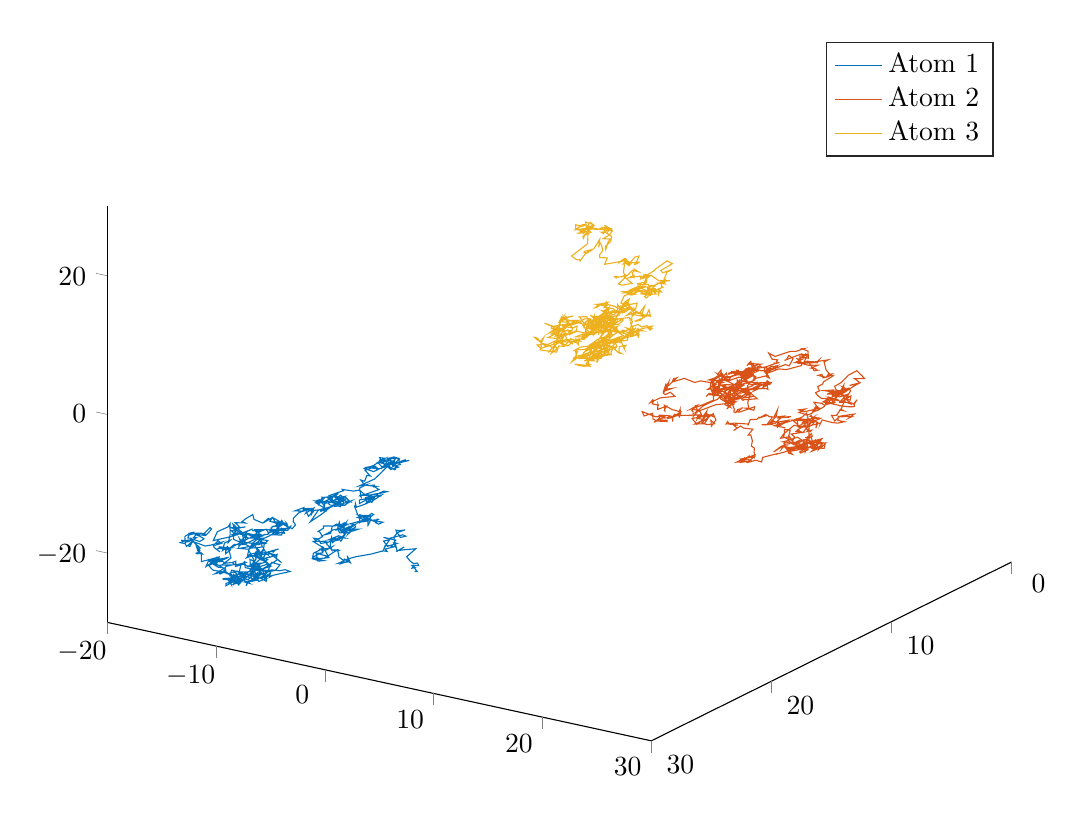% This file was created by matlab2tikz.
%
%The latest updates can be retrieved from
%  http://www.mathworks.com/matlabcentral/fileexchange/22022-matlab2tikz-matlab2tikz
%where you can also make suggestions and rate matlab2tikz.
%
\definecolor{mycolor1}{rgb}{0.0,0.447,0.741}%
\definecolor{mycolor2}{rgb}{0.85,0.325,0.098}%
\definecolor{mycolor3}{rgb}{0.929,0.694,0.125}%
%
\begin{tikzpicture}

\begin{axis}[%
width=4.521in,
height=3.566in,
at={(0.758in,0.481in)},
scale only axis,
xmin=0,
xmax=30,
tick align=outside,
ymin=-20,
ymax=30,
zmin=-30,
zmax=30,
view={123.52}{27.28},
axis background/.style={fill=white},
axis x line*=bottom,
axis y line*=left,
axis z line*=left,
legend style={legend cell align=left,align=left,draw=white!15!black}
]
\addplot3 [color=mycolor1,solid]
 table[row sep=crcr] {%
22.09	-0.482	-22.771\\
21.833	-0.535	-23.043\\
21.95	-0.77	-22.3\\
22.237	-0.278	-22.035\\
22.191	-0.61	-22.263\\
22.235	-0.45	-21.993\\
22.044	-0.806	-22.06\\
21.744	-0.501	-22.247\\
21.654	-0.703	-22.023\\
21.639	-1.091	-22.24\\
21.796	-1.241	-21.779\\
21.707	-1.643	-21.383\\
21.072	-1.512	-20.732\\
21.372	-2.205	-20.853\\
21.764	-2.377	-20.691\\
21.251	-2.371	-20.618\\
21.469	-2.852	-21.263\\
21.537	-2.707	-21.108\\
20.787	-3.843	-20.117\\
20.351	-4.002	-19.874\\
19.906	-3.772	-19.78\\
20.32	-3.799	-19.567\\
20.217	-3.847	-19.697\\
20.353	-4.124	-19.564\\
20.346	-4.053	-19.892\\
20.312	-3.879	-20.232\\
20.311	-3.776	-20.537\\
19.843	-3.788	-20.754\\
19.948	-3.942	-20.521\\
20.972	-4.176	-20.285\\
21.016	-4.542	-20.167\\
21.325	-3.667	-19.788\\
21.235	-3.178	-19.93\\
21.438	-3.067	-19.888\\
21.852	-2.587	-19.882\\
22.07	-2.438	-19.352\\
21.908	-2.316	-19.513\\
22.39	-2.65	-19.637\\
22.556	-2.835	-18.794\\
22.424	-2.445	-18.624\\
23.327	-1.924	-18.846\\
23.298	-1.872	-18.483\\
23.269	-1.465	-18.395\\
23.206	-1.14	-18.485\\
23.624	-1.509	-18.589\\
23.643	-1.305	-18.835\\
24.017	-1.262	-18.417\\
24.656	-1.667	-18.477\\
25.474	-2.147	-18.312\\
26.182	-2.213	-18.089\\
26.264	-2.131	-17.958\\
26.582	-1.71	-17.839\\
26.41	-2.153	-17.852\\
26.955	-1.902	-17.968\\
26.391	-1.867	-18.073\\
26.542	-1.488	-18.031\\
26.31	-2.028	-17.413\\
26.415	-1.763	-18.109\\
26.611	-2.507	-18.401\\
26.254	-2.371	-18.31\\
25.76	-3.392	-18.558\\
25.649	-3.63	-17.741\\
25.837	-3.653	-17.686\\
25.663	-3.665	-17.799\\
25.849	-4.024	-17.652\\
25.738	-3.382	-17.529\\
25.817	-3.473	-17.471\\
26.98	-3.44	-17.738\\
26.764	-3.369	-17.547\\
26.888	-3.88	-17.346\\
27.11	-3.775	-16.959\\
27.001	-3.509	-16.916\\
26.771	-3.883	-16.764\\
26.285	-3.52	-16.777\\
26.359	-3.359	-16.538\\
26.833	-3.483	-16.723\\
26.955	-2.989	-17.456\\
27.5	-3.796	-17.487\\
27.048	-3.996	-18.088\\
26.799	-4.103	-18.094\\
27.052	-3.959	-17.703\\
27.231	-4.064	-17.689\\
26.666	-3.772	-18.402\\
26.808	-4.169	-18.497\\
26.623	-4.552	-17.647\\
26.692	-4.115	-17.493\\
27.07	-4.36	-17.774\\
26.688	-4.722	-17.643\\
26.093	-4.709	-17.64\\
26.166	-4.428	-17.076\\
26.092	-4.377	-17.445\\
26.299	-4.216	-17.489\\
26.324	-4.513	-17.291\\
26.144	-4.27	-17.322\\
26.387	-5.063	-16.331\\
25.784	-4.687	-16.688\\
25.917	-4.247	-16.576\\
26.019	-4.263	-16.678\\
25.936	-3.875	-17.504\\
25.66	-4.227	-17.518\\
25.737	-4.236	-17.258\\
25.258	-4.633	-16.578\\
25.764	-3.973	-16.654\\
25.214	-4.027	-16.407\\
25.117	-3.549	-16.402\\
25.099	-4.156	-16.302\\
25.607	-4.47	-16.529\\
25.327	-4.108	-16.462\\
25.442	-4.427	-16.619\\
25.384	-4.541	-16.777\\
24.778	-4.267	-16.964\\
24.69	-3.824	-15.852\\
25.438	-3.571	-16.598\\
25.334	-3.786	-16.559\\
26.25	-4.523	-16.548\\
25.952	-5.083	-16.347\\
25.988	-5.462	-16.338\\
25.719	-5.593	-16.935\\
25.351	-5.353	-16.621\\
25.104	-5.956	-16.201\\
25.18	-6	-16.322\\
24.692	-5.989	-16.164\\
24.64	-6.058	-15.927\\
24.522	-5.293	-15.789\\
24.117	-4.744	-15.72\\
24.144	-4.905	-15.826\\
24.237	-4.531	-16.328\\
23.934	-4.853	-16.518\\
24.115	-5.126	-16.079\\
24.335	-4.499	-15.895\\
24.313	-4.193	-16.058\\
24.136	-3.365	-15.898\\
25.15	-3.599	-15.775\\
25.027	-3.884	-15.466\\
24.664	-3.417	-15.671\\
25.125	-3.232	-15.683\\
24.545	-3.697	-15.935\\
24.391	-3.847	-15.462\\
24.544	-4.253	-16.137\\
24.697	-4.052	-16.162\\
24.235	-4.288	-16.013\\
24.545	-4.013	-16.008\\
24.356	-4.159	-16.039\\
24.487	-4.411	-15.746\\
24.599	-4.644	-15.561\\
24.521	-4.485	-15.297\\
24.807	-4.675	-15.063\\
24.861	-5.006	-15.452\\
25.818	-4.098	-15.325\\
26.338	-4.083	-15.074\\
25.529	-4.448	-15.461\\
25.074	-4.718	-15.687\\
24.421	-4.663	-15.967\\
23.7	-5.011	-15.883\\
23.918	-4.948	-16.231\\
24.614	-4.689	-16.033\\
24.649	-4.768	-15.971\\
25.105	-4.436	-15.616\\
24.336	-4.17	-15.328\\
24.293	-4.52	-15.235\\
24.816	-4.524	-15.454\\
24.977	-4.162	-14.98\\
24.656	-4.586	-14.891\\
25.055	-4.301	-15.348\\
25.098	-4.067	-15.853\\
24.992	-3.8	-15.818\\
25.084	-4.008	-15.545\\
24.797	-4.315	-15.816\\
24.528	-4.199	-15.762\\
23.931	-3.911	-15.584\\
24.489	-3.989	-15.959\\
24.331	-3.784	-15.896\\
24.224	-3.557	-15.58\\
24.222	-3.654	-15.28\\
24.267	-4.006	-15.239\\
24.005	-3.332	-14.821\\
23.388	-3.351	-15.219\\
23.556	-3.685	-14.735\\
23.133	-3.317	-14.89\\
23.138	-3.101	-14.559\\
23.233	-3.184	-14.35\\
24.01	-3.432	-15.104\\
23.596	-3.865	-14.466\\
23.395	-3.135	-15.051\\
23.171	-3.544	-15.335\\
23.066	-3.457	-15.18\\
23.267	-3.245	-15.333\\
22.845	-3.08	-15.568\\
23.227	-2.575	-15.005\\
23.031	-2.883	-15.23\\
23.044	-3.022	-15.801\\
22.833	-2.979	-16.161\\
22.439	-3.024	-16.252\\
22.295	-3.943	-16.491\\
22.535	-3.462	-16.387\\
22.35	-3.741	-16.552\\
22.886	-3.642	-15.74\\
23.39	-3.339	-15.982\\
22.982	-3.803	-15.875\\
23.679	-3.993	-14.816\\
23.084	-4.042	-15.132\\
23.194	-3.527	-15.58\\
23.557	-3.958	-15.621\\
22.945	-3.918	-15.425\\
22.811	-3.857	-15.268\\
23.194	-4.405	-15.052\\
23.289	-3.723	-15.095\\
22.811	-3.968	-15.655\\
23.185	-4.061	-15.549\\
23.2	-4.491	-15.042\\
22.862	-5.192	-14.228\\
23.337	-4.58	-13.833\\
23.051	-4.871	-13.67\\
23.077	-4.747	-14.122\\
22.43	-4.518	-14.07\\
22.103	-4.552	-13.835\\
22.329	-4.626	-14.006\\
22.217	-4.793	-14.007\\
22.023	-4.562	-14.162\\
22.556	-4.485	-13.961\\
22.218	-4.42	-13.712\\
22.125	-4.697	-13.681\\
22.86	-4.723	-13.78\\
22.876	-4.701	-13.241\\
22.358	-4.645	-13.479\\
21.985	-4.679	-14.055\\
22.099	-4.413	-13.669\\
22.327	-4.784	-13.573\\
22.092	-4.311	-13.615\\
22.016	-4.294	-13.281\\
22.285	-4.229	-14.007\\
21.845	-4.49	-13.723\\
21.67	-5.06	-14.003\\
21.831	-5.337	-14.023\\
21.668	-5.113	-14.121\\
21.944	-4.403	-13.873\\
21.527	-4.798	-13.915\\
21.145	-4.569	-13.955\\
21.585	-4.827	-14.42\\
21.573	-5.102	-13.761\\
21.422	-4.651	-13.627\\
21.039	-4.499	-13.464\\
20.705	-4.552	-13.854\\
21.428	-4.385	-13.413\\
21.864	-4.415	-13.15\\
21.315	-4.694	-13.962\\
21.114	-4.829	-14.227\\
21.189	-5.52	-14.46\\
21.245	-5.916	-14.402\\
21.169	-5.417	-14.206\\
21.764	-5.877	-13.942\\
21.956	-5.562	-13.89\\
21.401	-6.309	-13.329\\
20.935	-6.213	-13.223\\
21.273	-5.971	-12.9\\
21.293	-6.317	-12.27\\
21.278	-5.979	-12.34\\
21.159	-5.902	-11.575\\
20.983	-5.777	-11.775\\
21.118	-6.131	-10.958\\
20.815	-5.493	-10.448\\
20.616	-5.712	-10.916\\
20.497	-5.898	-11.16\\
20.747	-6.312	-10.883\\
20.477	-6.029	-10.848\\
20.427	-5.754	-11.08\\
20.377	-5.846	-11.272\\
19.942	-5.916	-11.654\\
19.804	-5.608	-10.817\\
20.381	-4.629	-10.666\\
20.183	-5.014	-10.865\\
19.63	-5.463	-11.138\\
19.814	-6.362	-12.023\\
19.695	-6.896	-12.635\\
19.773	-7.648	-12.366\\
18.823	-7.885	-12.843\\
17.82	-8.02	-12.781\\
17.848	-8.262	-12.992\\
17.361	-8.926	-13.317\\
17.08	-8.741	-13.588\\
17.486	-8.454	-13.697\\
16.995	-8.414	-13.817\\
16.884	-8.727	-13.803\\
16.405	-8.663	-13.944\\
16.199	-8.33	-14.342\\
16.354	-8.486	-14.032\\
16.716	-8.234	-13.892\\
16.626	-8.593	-14.387\\
16.917	-8.466	-13.851\\
17.106	-8.045	-13.987\\
17.234	-8.319	-14.288\\
17.234	-9.153	-14.165\\
16.928	-8.755	-14.159\\
17.299	-8.709	-13.478\\
17.142	-8.614	-13.81\\
17.287	-9.013	-13.787\\
17.149	-9.272	-14.424\\
17.114	-9.015	-14.848\\
17.196	-8.727	-14.8\\
17.401	-8.405	-14.388\\
16.357	-8.865	-15.067\\
16.411	-8.783	-15.347\\
15.837	-8.645	-15.486\\
15.662	-8.958	-15.797\\
15.575	-9.066	-15.805\\
15.525	-9.194	-15.124\\
15.946	-9.08	-15.539\\
15.803	-9.346	-15.792\\
15.645	-9.338	-16.179\\
15.781	-9.258	-16.4\\
15.768	-9.231	-16.5\\
15.927	-9.13	-16.364\\
15.987	-9.685	-15.914\\
15.956	-9.593	-15.462\\
15.903	-9.267	-15.419\\
15.88	-9.696	-15.77\\
16.129	-9.521	-15.788\\
16.21	-9.651	-15.789\\
16.181	-9.416	-15.187\\
16.134	-9.2	-15.055\\
15.823	-9.239	-15.466\\
15.901	-9.813	-15.138\\
15.685	-9.362	-14.959\\
16.091	-9.078	-15.52\\
16.064	-9.323	-15.248\\
15.955	-9.307	-15.22\\
15.71	-9.065	-15.504\\
15.462	-8.624	-15.128\\
15.591	-9.161	-15.57\\
15.191	-8.59	-15.467\\
15.803	-9.248	-15.651\\
15.973	-8.993	-15.704\\
16.295	-8.376	-15.405\\
16.755	-8.571	-15.423\\
17.113	-8.684	-14.479\\
16.809	-8.887	-15.134\\
17.23	-9.141	-15.992\\
17.598	-9.127	-16.259\\
18.018	-9.133	-16.232\\
18.693	-9.324	-16.377\\
18.349	-9.313	-16.546\\
17.886	-8.657	-16.921\\
18.125	-8.628	-16.773\\
18.13	-8.577	-16.495\\
18.168	-8.722	-16.541\\
17.598	-8.729	-17.651\\
18.406	-9.309	-17.974\\
18.597	-9.27	-17.833\\
18.563	-9.032	-17.558\\
18.186	-9.889	-17.626\\
18.061	-10.585	-18.108\\
18.416	-11.195	-17.766\\
18.477	-11.038	-17.85\\
19.654	-11.054	-17.555\\
19.803	-10.773	-17.793\\
19.251	-10.639	-17.476\\
19.558	-10.99	-17.794\\
19.696	-10.773	-18.25\\
19.875	-10.957	-17.608\\
19.787	-10.613	-17.7\\
19.806	-10.494	-18.282\\
19.721	-11.212	-18.306\\
18.948	-11.316	-18.195\\
18.876	-10.675	-18.66\\
19.236	-10.418	-18.072\\
19.088	-10.191	-18.507\\
19.469	-10.385	-18.151\\
19.332	-10.691	-17.924\\
19.028	-10.504	-18.12\\
19.596	-10.626	-18.112\\
19.3	-10.704	-18.99\\
19.409	-10.272	-18.575\\
19.43	-10.547	-18.765\\
19.298	-10.043	-18.93\\
18.964	-9.752	-18.444\\
19.577	-9.812	-18.308\\
19.894	-9.773	-18.52\\
20.012	-9.979	-18.14\\
20.613	-10.201	-18.313\\
20.423	-10.797	-18.925\\
19.969	-10.832	-18.924\\
20.807	-10.74	-18.517\\
21.537	-10.69	-19.576\\
20.756	-10.545	-19.145\\
20.201	-10.393	-18.601\\
19.19	-10.219	-18.384\\
18.963	-9.833	-18.632\\
19.172	-9.855	-18.125\\
19.0	-9.834	-18.576\\
18.653	-10.651	-18.475\\
18.991	-10.841	-18.459\\
19.73	-11.075	-18.562\\
19.818	-10.744	-18.675\\
19.661	-10.626	-18.762\\
19.047	-10.234	-17.905\\
19.234	-10.768	-18.164\\
19.972	-10.356	-17.891\\
18.883	-10.846	-18.063\\
18.682	-10.822	-18.561\\
19.1	-10.782	-18.896\\
19.233	-10.101	-18.968\\
18.966	-11.316	-19.797\\
18.678	-11.628	-19.529\\
17.982	-11.177	-19.456\\
18.349	-11.238	-19.246\\
18.567	-10.939	-19.376\\
18.645	-10.848	-19.24\\
18.423	-11.596	-19.212\\
18.423	-12.052	-19.043\\
18.497	-12.799	-19.394\\
18.297	-13.259	-19.959\\
18.233	-13.52	-20.689\\
18.609	-13.389	-20.226\\
18.188	-13.755	-20.389\\
18.158	-13.365	-20.223\\
18.328	-13.159	-19.625\\
18.153	-13.125	-19.866\\
18.538	-13.232	-20.494\\
18.521	-13.235	-20.27\\
18.396	-12.835	-20.297\\
18.415	-13.158	-20.052\\
18.496	-12.774	-20.662\\
18.231	-13.038	-21.018\\
17.763	-13.505	-20.829\\
17.953	-13.028	-20.306\\
17.947	-13.23	-20.904\\
17.876	-13.159	-20.537\\
18.216	-13.059	-20.322\\
18.687	-13.365	-19.947\\
18.338	-13.43	-20.448\\
18.548	-13.486	-20.365\\
18.579	-12.691	-20.805\\
18.296	-12.681	-21.181\\
18.717	-12.889	-21.265\\
18.442	-12.607	-21.079\\
18.607	-12.456	-21.148\\
18.696	-12.995	-21.09\\
19.106	-13.355	-20.988\\
19.091	-13.109	-21.068\\
19.49	-12.839	-20.877\\
19.556	-12.767	-20.837\\
19.568	-12.536	-19.913\\
19.909	-12.917	-20.502\\
19.695	-13.094	-20.583\\
20.046	-12.51	-20.697\\
19.574	-12.772	-20.757\\
19.408	-12.916	-20.24\\
19.509	-13.282	-20.306\\
19.729	-12.747	-20.085\\
20.297	-12.774	-19.845\\
20.207	-12.723	-19.605\\
20.447	-12.36	-19.338\\
20.733	-12.266	-19.202\\
20.417	-12.512	-19.114\\
21.011	-12.678	-19.13\\
20.878	-12.148	-19.11\\
21.123	-12.238	-19.206\\
21.581	-12.197	-19.558\\
21.58	-12.211	-20.037\\
21.737	-11.828	-20.23\\
21.581	-12.302	-21.087\\
21.85	-12.164	-20.682\\
22.438	-12.226	-20.324\\
22.639	-11.85	-20.691\\
22.775	-12.416	-20.62\\
23.192	-12.485	-20.207\\
22.927	-12.164	-20.137\\
22.625	-11.813	-20.033\\
22.924	-12.197	-19.922\\
23.226	-11.875	-19.751\\
23.088	-11.35	-19.709\\
22.936	-11.653	-19.88\\
22.901	-11.268	-19.811\\
22.601	-11.254	-19.399\\
22.831	-11.202	-19.483\\
22.936	-12.04	-18.858\\
23.119	-12.248	-18.761\\
22.782	-11.951	-19.319\\
22.527	-11.78	-19.297\\
22.768	-11.524	-18.985\\
22.992	-11.109	-19.224\\
22.967	-11.516	-18.8\\
23.495	-11.44	-18.973\\
23.332	-11.75	-18.671\\
23.17	-11.954	-19.015\\
23.099	-11.995	-19.315\\
22.739	-12.519	-19.343\\
22.759	-13.068	-19.254\\
22.618	-12.97	-18.812\\
22.403	-12.125	-19.684\\
22.537	-12.215	-19.035\\
22.545	-12.421	-19.6\\
23.21	-12.165	-19.314\\
22.724	-11.871	-19.355\\
22.926	-12.041	-19.479\\
23.609	-11.934	-20.093\\
23.304	-11.393	-20.218\\
23.203	-11.383	-19.895\\
23.349	-11.916	-20.209\\
23.16	-11.755	-19.678\\
23.471	-12.265	-20.444\\
23.589	-12.734	-20.94\\
24.476	-12.973	-21.387\\
25.249	-13.111	-21.051\\
24.776	-12.834	-21.488\\
25.181	-11.781	-22.503\\
25.686	-11.3	-23.045\\
25.253	-11.425	-23.113\\
25.679	-10.912	-23.147\\
25.789	-11.981	-22.976\\
25.638	-12.207	-22.322\\
25.884	-11.8	-22.098\\
26.204	-12.42	-22.384\\
26.275	-12.653	-22.059\\
26.229	-12.354	-21.79\\
26.453	-12.139	-22.286\\
26.156	-12.07	-22.354\\
25.763	-12.173	-22.368\\
25.833	-11.809	-22.622\\
25.521	-11.629	-22.873\\
25.245	-11.589	-23.362\\
24.424	-11.494	-23.501\\
24.457	-11.085	-23.605\\
25.255	-11.088	-23.36\\
25.353	-11.096	-23.058\\
25.398	-10.498	-23.39\\
25.54	-10.499	-23.695\\
25.712	-10.531	-23.552\\
25.56	-10.93	-23.63\\
25.553	-11.164	-24.205\\
25.235	-11.183	-24.232\\
25.279	-11.156	-23.936\\
25.341	-11.293	-24.668\\
25.743	-10.958	-24.063\\
25.978	-10.533	-24.313\\
25.326	-10.502	-24.447\\
25.021	-11.107	-24.428\\
24.704	-11.847	-24.357\\
24.395	-12.635	-24.507\\
24.787	-12.596	-25.095\\
24.445	-12.917	-25.073\\
25.331	-13.036	-24.34\\
24.929	-13.31	-23.74\\
24.653	-13.282	-23.954\\
24.88	-12.733	-23.861\\
24.57	-12.69	-24.11\\
24.495	-12.17	-24.179\\
25.015	-12.229	-24.668\\
24.752	-12.626	-24.515\\
25.119	-11.87	-24.557\\
25.079	-12.133	-24.476\\
25.328	-12.864	-24.798\\
25.033	-12.775	-24.674\\
25.733	-13.206	-24.597\\
25.907	-13.429	-24.285\\
25.988	-12.514	-23.475\\
25.698	-12.462	-24.232\\
25.713	-12.713	-24.685\\
25.482	-13.244	-24.276\\
25.55	-13.2	-24.267\\
25.42	-13.119	-24.244\\
25.598	-13.448	-24.015\\
25.9	-13.273	-24.495\\
25.721	-13.086	-24.535\\
25.608	-13.229	-25.013\\
26.147	-13.484	-24.763\\
26.329	-12.332	-24.686\\
26.115	-12.604	-24.188\\
25.91	-12.716	-24.551\\
25.801	-12.794	-24.267\\
26.085	-12.858	-24.697\\
26.074	-12.555	-24.911\\
26.711	-12.725	-24.691\\
26.835	-12.601	-24.916\\
25.856	-12.764	-25.004\\
25.935	-12.094	-24.579\\
25.951	-11.443	-24.903\\
25.665	-12.17	-25.227\\
25.425	-11.829	-25.074\\
25.888	-11.753	-25.245\\
25.967	-11.675	-25.359\\
26.001	-11.554	-24.696\\
25.717	-11.197	-24.509\\
25.3	-11.515	-24.302\\
25.044	-12.019	-23.868\\
24.942	-11.96	-23.831\\
24.714	-11.475	-24.272\\
24.693	-11.385	-24.09\\
25.152	-11.35	-23.719\\
24.8	-11.245	-23.538\\
24.265	-10.685	-22.703\\
24.313	-10.273	-22.932\\
24.576	-10.989	-21.689\\
25.372	-11.733	-21.529\\
25.469	-11.063	-21.618\\
25.491	-10.725	-21.533\\
25.31	-10.715	-21.234\\
25.281	-10.726	-20.849\\
24.324	-10.534	-21.048\\
24.442	-10.693	-21.144\\
24.72	-10.597	-21.192\\
24.702	-10.685	-21.087\\
24.807	-11.224	-21.407\\
24.824	-11.005	-21.564\\
24.705	-11.337	-21.39\\
24.672	-11.476	-21.151\\
25.188	-11.234	-21.335\\
25.285	-11.206	-21.808\\
25.237	-10.773	-21.774\\
25.261	-11.035	-21.633\\
25.354	-10.402	-21.655\\
25.566	-10.318	-21.616\\
25.556	-10.742	-21.657\\
25.664	-10.72	-21.475\\
25.596	-10.955	-21.248\\
25.387	-10.938	-21.634\\
25.725	-10.419	-21.488\\
25.789	-10.645	-21.33\\
26.016	-10.695	-21.593\\
26.595	-10.454	-21.428\\
26.93	-9.766	-21.154\\
26.57	-10.2	-21.027\\
26.553	-9.887	-21.178\\
26.703	-9.598	-21.215\\
27.337	-9.631	-21.002\\
27.529	-9.257	-21.814\\
27.768	-10.271	-21.401\\
28.319	-10.289	-21.715\\
28.859	-10.428	-21.512\\
28.409	-10.123	-21.945\\
27.817	-9.662	-21.69\\
27.397	-9.144	-22.455\\
27.866	-9.261	-22.288\\
26.94	-9.349	-21.678\\
26.858	-9.236	-21.459\\
26.836	-8.854	-22.607\\
26.979	-8.737	-22.824\\
27.192	-8.99	-22.263\\
27.062	-9.222	-22.483\\
26.79	-9.133	-22.532\\
26.509	-9.084	-22.369\\
26.873	-9.066	-22.767\\
26.571	-8.821	-22.113\\
26.705	-8.762	-22.494\\
26.619	-8.675	-22.379\\
26.816	-8.547	-22.15\\
26.521	-8.549	-22.256\\
25.857	-7.79	-22.049\\
26.043	-8.019	-21.7\\
26.219	-8.375	-21.826\\
26.454	-8.761	-21.636\\
26.587	-8.793	-21.751\\
26.098	-8.858	-22.033\\
25.886	-8.68	-21.351\\
26.159	-9.144	-20.933\\
26.783	-8.643	-20.956\\
27.259	-8.461	-21.422\\
26.697	-8.813	-21.568\\
26.852	-9.112	-21.594\\
26.22	-8.976	-21.899\\
26.635	-8.957	-21.726\\
27.152	-8.668	-21.76\\
27.782	-8.832	-21.983\\
27.301	-9.212	-21.497\\
28.038	-8.884	-21.25\\
28.132	-9.121	-21.7\\
28.32	-9.326	-21.532\\
28.535	-9.048	-21.402\\
28.963	-9.634	-21.547\\
28.426	-9.538	-21.453\\
28.597	-9.684	-21.053\\
28.452	-9.681	-21.272\\
28.554	-9.961	-21.561\\
28.444	-10.077	-21.418\\
28.593	-10.167	-21.294\\
28.765	-9.979	-21.568\\
28.486	-10.216	-21.457\\
28.244	-10.343	-21.303\\
27.953	-10.204	-21.894\\
28.04	-10.333	-22.491\\
27.641	-10.574	-22.569\\
28.024	-10.664	-22.627\\
27.684	-10.212	-22.78\\
28.083	-10.332	-22.446\\
27.99	-10.657	-23.037\\
27.563	-10.395	-22.98\\
27.788	-10.4	-23.223\\
27.839	-10.479	-22.649\\
27.619	-10.642	-22.805\\
27.721	-11.009	-22.779\\
27.238	-10.852	-23.15\\
27.484	-10.721	-23.278\\
27.649	-11.45	-23.08\\
27.631	-11.229	-23.605\\
27.469	-11.539	-22.933\\
27.0	-11.725	-23.108\\
26.839	-11.175	-23.114\\
26.494	-11.247	-23.276\\
26.502	-11.264	-23.398\\
26.388	-11.027	-22.721\\
27.011	-11.061	-22.733\\
26.716	-10.938	-23.344\\
26.521	-10.563	-22.605\\
26.213	-10.633	-23.157\\
26.546	-11.177	-22.949\\
26.291	-11.021	-23.193\\
26.183	-11.018	-23.141\\
25.869	-10.967	-22.965\\
25.816	-11.182	-23.097\\
25.802	-11.099	-22.814\\
25.99	-11.057	-22.325\\
25.219	-11.396	-22.651\\
25.298	-11.77	-22.805\\
25.198	-11.726	-22.414\\
25.314	-12.035	-23.093\\
25.01	-12.399	-22.595\\
25.011	-12.051	-22.755\\
25.477	-11.752	-23.234\\
25.321	-11.756	-23.403\\
25.48	-11.745	-23.426\\
24.895	-11.644	-23.797\\
25.179	-12.043	-23.553\\
24.849	-11.759	-23.862\\
25.133	-11.851	-23.649\\
25.027	-11.601	-23.046\\
24.545	-11.543	-23.119\\
24.215	-11.639	-23.576\\
24.327	-12.004	-22.941\\
24.146	-12.356	-22.581\\
24.042	-12.666	-22.137\\
24.559	-12.288	-22.051\\
24.294	-12.644	-22.217\\
24.566	-12.535	-22.561\\
24.258	-12.548	-22.924\\
23.899	-12.876	-22.651\\
24.309	-12.641	-22.294\\
24.501	-12.441	-22.632\\
24.038	-12.786	-22.089\\
24.016	-12.869	-21.984\\
23.932	-12.717	-22.872\\
24.2	-12.294	-23.22\\
24.211	-11.374	-22.581\\
23.724	-11.324	-22.612\\
23.872	-11.208	-22.803\\
23.84	-11.442	-22.61\\
24.009	-11.961	-22.255\\
24.649	-12.599	-22.476\\
24.85	-12.901	-22.685\\
24.433	-13.065	-22.614\\
24.177	-12.552	-22.342\\
23.8	-13.266	-22.01\\
23.715	-13.671	-21.909\\
23.346	-13.574	-21.529\\
22.905	-13.092	-21.919\\
23.491	-12.773	-21.846\\
23.751	-12.546	-22.214\\
23.612	-12.891	-22.871\\
23.951	-13.08	-23.286\\
24.25	-13.457	-23.003\\
23.97	-13.653	-22.472\\
23.605	-13.589	-22.277\\
23.17	-13.85	-22.309\\
23.222	-13.285	-22.152\\
23.073	-13.093	-22.206\\
22.858	-13.476	-22.369\\
23.256	-13.87	-22.329\\
23.44	-14.518	-22.257\\
23.826	-14.053	-21.892\\
23.471	-13.879	-21.705\\
23.288	-13.696	-21.493\\
23.269	-13.366	-21.805\\
23.521	-12.909	-22.27\\
23.877	-13.693	-22.416\\
23.974	-13.387	-21.757\\
23.571	-13.152	-21.961\\
23.125	-13.357	-22.149\\
23.077	-13.524	-21.853\\
23.079	-14.066	-21.878\\
23.127	-14.073	-21.396\\
22.811	-13.597	-21.535\\
23.326	-13.488	-21.116\\
22.931	-13.248	-21.058\\
23.288	-13.398	-21.153\\
23.235	-13.59	-21.336\\
23.063	-14.617	-21.534\\
23.247	-14.098	-21.459\\
22.603	-14.391	-21.444\\
22.51	-14.448	-21.355\\
22.792	-14.649	-21.129\\
22.269	-14.362	-21.523\\
22.683	-14.25	-21.432\\
22.41	-14.25	-21.921\\
23.103	-14.21	-21.298\\
23.493	-14.389	-20.795\\
23.593	-14.294	-20.94\\
23.698	-14.631	-20.885\\
23.47	-14.594	-20.815\\
23.934	-13.901	-20.602\\
24.655	-13.614	-20.605\\
24.472	-13.483	-20.626\\
24.767	-13.693	-21.398\\
24.283	-14.098	-20.963\\
24.338	-14.093	-20.796\\
24.373	-13.952	-21.074\\
24.805	-13.245	-20.928\\
25.281	-13.551	-20.602\\
25.531	-13.726	-21.029\\
24.15	-13.436	-20.619\\
23.686	-12.735	-20.804\\
24.594	-12.569	-21.129\\
25.017	-12.513	-20.72\\
25.12	-13.093	-20.259\\
24.676	-13.963	-20.757\\
24.275	-14.725	-21.14\\
24.276	-14.707	-20.622\\
23.711	-14.057	-20.18\\
23.171	-14.181	-20.401\\
23.784	-14.479	-20.63\\
23.724	-14.672	-20.643\\
23.599	-15.445	-20.479\\
24.018	-15.252	-19.825\\
23.532	-14.923	-20.143\\
23.051	-14.967	-20.469\\
23.494	-15.498	-20.559\\
23.453	-15.687	-19.964\\
23.367	-14.897	-21.056\\
23.89	-15.354	-21.051\\
23.467	-15.232	-21.046\\
23.264	-15.421	-20.999\\
23.402	-15.877	-21.041\\
23.558	-15.394	-21.257\\
22.776	-15.195	-21.56\\
23.047	-14.904	-21.75\\
23.524	-14.537	-22.231\\
23.387	-14.889	-21.31\\
23.223	-14.585	-21.756\\
23.163	-14.597	-21.889\\
22.336	-13.605	-21.643\\
22.173	-14.047	-21.251\\
22.414	-14.051	-21.187\\
22.547	-14.518	-21.491\\
22.773	-14.268	-21.284\\
22.584	-14.652	-21.177\\
22.176	-13.556	-21.127\\
21.684	-13.774	-21.615\\
21.584	-13.287	-21.719\\
21.38	-13.351	-21.901\\
22.052	-13.679	-21.413\\
21.953	-13.043	-21.575\\
21.923	-13.585	-21.67\\
22.071	-13.839	-21.716\\
21.819	-13.873	-21.086\\
21.562	-13.837	-21.24\\
21.618	-13.565	-21.323\\
21.168	-14.557	-20.587\\
21.972	-14.539	-20.679\\
21.685	-14.329	-20.141\\
22.279	-14.245	-20.34\\
22.301	-15.024	-20.062\\
22.353	-15.079	-19.334\\
22.911	-15.169	-19.546\\
23.414	-14.897	-19.379\\
23.236	-14.793	-19.691\\
23.66	-15.258	-19.452\\
23.644	-14.919	-19.869\\
24.226	-14.888	-20.799\\
25.386	-15.365	-20.585\\
24.752	-15.688	-19.961\\
24.158	-15.341	-19.64\\
23.822	-15.55	-19.543\\
24.238	-15.082	-20.644\\
24.72	-14.713	-21.192\\
24.648	-14.619	-20.915\\
24.895	-14.873	-21.198\\
25.105	-14.829	-22.081\\
24.861	-14.63	-21.645\\
25.101	-14.147	-21.63\\
25.497	-14.089	-21.247\\
25.657	-13.925	-21.745\\
25.466	-13.736	-21.35\\
25.775	-14.407	-21.012\\
25.764	-14.5	-21.125\\
25.133	-14.367	-21.48\\
25.497	-14.746	-21.16\\
25.073	-14.626	-21.667\\
24.97	-14.251	-21.64\\
24.953	-14.509	-21.816\\
25.155	-14.185	-21.686\\
25.459	-13.651	-22.436\\
25.974	-13.728	-22.8\\
25.804	-13.274	-22.684\\
26.281	-13.312	-22.372\\
26.359	-13.417	-22.073\\
26.374	-13.737	-22.232\\
26.053	-14.286	-22.329\\
25.885	-14.293	-22.203\\
25.732	-14.538	-22.851\\
25.213	-14.489	-22.972\\
25.798	-14.802	-22.942\\
26.49	-14.813	-23.191\\
26.121	-14.981	-22.714\\
26.01	-14.478	-22.399\\
25.728	-14.437	-22.661\\
25.343	-14.293	-22.777\\
25.072	-14.292	-22.877\\
25.714	-15.299	-23.327\\
25.857	-14.847	-23.405\\
25.398	-14.603	-23.036\\
25.558	-14.605	-23.135\\
25.223	-14.247	-22.858\\
25.57	-14.383	-22.789\\
26.031	-14.047	-22.282\\
25.876	-14.402	-22.474\\
26.11	-14.173	-21.981\\
26.112	-13.907	-22.175\\
26.611	-14.42	-22.818\\
26.77	-13.867	-23.14\\
26.651	-13.37	-23.251\\
26.732	-13.159	-23.148\\
26.448	-12.512	-23.604\\
26.495	-12.435	-23.763\\
26.398	-13.011	-23.479\\
26.525	-13.365	-23.587\\
26.292	-13.227	-23.2\\
26.397	-13.101	-23.378\\
26.775	-13.256	-23.521\\
26.496	-13.039	-23.216\\
26.751	-12.86	-23.031\\
27.083	-13.323	-23.202\\
26.129	-13.519	-23.304\\
25.753	-13.688	-23.271\\
25.451	-13.983	-23.727\\
24.911	-14.101	-24.055\\
25.79	-14.769	-23.576\\
26.004	-14.233	-23.507\\
25.151	-14.742	-24.476\\
25.314	-15.306	-23.89\\
24.924	-15.463	-23.643\\
25.461	-14.994	-24.011\\
25.353	-15.353	-23.661\\
24.864	-15.196	-23.745\\
24.909	-15.472	-23.442\\
25.652	-16.155	-23.65\\
25.311	-16.544	-22.822\\
25.421	-16.974	-22.904\\
25.485	-16.258	-22.731\\
25.35	-16.831	-22.551\\
24.993	-17.358	-22.348\\
25.045	-16.971	-22.846\\
25.156	-17.125	-23.341\\
24.887	-17.117	-22.67\\
25.095	-17.314	-21.953\\
24.692	-18.139	-21.997\\
25.657	-17.647	-21.402\\
25.651	-17.682	-20.588\\
25.574	-17.65	-20.462\\
24.616	-17.96	-20.892\\
24.6	-18.353	-21.196\\
24.8	-18.302	-21.017\\
24.342	-17.624	-21.188\\
23.724	-17.801	-21.982\\
23.772	-18.037	-21.926\\
22.88	-18.427	-21.901\\
22.77	-18.408	-22.205\\
23.0	-18.45	-22.559\\
23.281	-18.403	-22.703\\
23.968	-18.761	-21.987\\
24.163	-18.96	-22.077\\
24.139	-19.069	-22.539\\
24.208	-18.657	-22.395\\
24.366	-18.585	-22.56\\
24.366	-18.82	-22.815\\
24.502	-18.758	-22.459\\
24.267	-18.434	-22.413\\
23.949	-18.497	-22.483\\
24.326	-18.344	-22.068\\
24.096	-18.369	-21.889\\
24.159	-17.904	-21.915\\
23.904	-17.848	-22.456\\
24.131	-17.996	-22.697\\
24.536	-18.096	-22.087\\
24.831	-18.327	-22.826\\
24.953	-17.982	-22.675\\
24.458	-18.241	-22.32\\
24.695	-18.407	-22.268\\
25.307	-18.397	-21.633\\
24.785	-18.639	-22.241\\
25.64	-18.121	-21.598\\
25.442	-17.869	-21.841\\
25.369	-17.844	-22.282\\
24.86	-17.784	-22.002\\
24.92	-16.62	-22.199\\
24.974	-16.046	-21.819\\
24.556	-15.48	-21.558\\
24.815	-15.577	-21.7\\
24.578	-15.48	-21.702\\
24.679	-15.708	-21.348\\
24.896	-15.886	-21.883\\
24.731	-16.003	-22.364\\
24.96	-15.218	-22.52\\
};
 \addlegendentry{Atom 1};

\addplot3 [color=mycolor2,solid]
 table[row sep=crcr] {%
11.063	18.519	2.499\\
11.025	18.392	2.646\\
10.912	18.042	3.109\\
10.812	18.535	2.978\\
10.598	17.958	3.482\\
10.782	17.735	3.626\\
10.844	17.639	3.445\\
10.57	17.685	3.821\\
10.803	18.098	3.147\\
10.703	17.666	3.026\\
11.163	17.79	3.112\\
10.868	17.512	2.322\\
10.807	17.956	2.111\\
10.603	17.314	2.685\\
10.59	17.55	2.74\\
11.141	17.346	2.585\\
11.959	17.399	2.743\\
12.487	17.837	2.875\\
12.591	17.259	2.766\\
12.466	17.023	2.407\\
12.407	16.779	1.714\\
12.194	16.951	1.568\\
12.751	16.644	1.592\\
12.658	16.808	2.017\\
12.528	16.331	1.993\\
13.05	16.958	1.695\\
12.447	16.909	1.685\\
12.815	17.303	1.821\\
12.878	17.173	1.864\\
12.417	16.849	1.911\\
12.523	17.625	1.401\\
13.173	17.571	2.006\\
12.803	16.986	1.796\\
12.918	17.251	1.676\\
12.623	17.013	1.608\\
13.139	17.04	1.211\\
12.811	17.102	1.318\\
12.901	17.071	1.123\\
12.504	17.034	1.174\\
12.495	17.506	0.809\\
12.986	17.509	0.842\\
12.99	17.014	1.013\\
12.893	17.114	1.353\\
13.156	16.963	1.317\\
12.835	17.349	1.528\\
12.725	17.402	1.647\\
12.43	17.759	1.771\\
12.851	18.002	1.984\\
12.809	17.687	2.205\\
12.93	17.767	1.867\\
12.647	18.561	2.17\\
12.829	18.495	1.875\\
12.445	18.508	1.819\\
12.435	18.63	2.031\\
12.698	18.555	2.574\\
12.784	18.217	2.888\\
12.848	17.594	3.166\\
12.69	17.304	3.778\\
13.045	17.007	3.095\\
13.47	17.382	3.333\\
12.798	17.226	3.389\\
13.105	16.628	2.974\\
12.851	16.754	2.728\\
13.038	17.023	2.58\\
13.347	16.149	2.87\\
13.783	16.084	2.99\\
14.092	15.485	3.645\\
14.904	15.255	3.747\\
14.487	14.914	3.738\\
14.075	14.764	3.465\\
14.868	14.735	2.832\\
14.94	14.712	3.273\\
15.501	15.114	2.85\\
15.143	15.54	3.135\\
15.398	15.113	3.06\\
14.487	14.47	3.104\\
14.567	14.389	2.237\\
15.01	14.596	2.116\\
14.811	14.343	1.708\\
14.839	14.568	1.643\\
14.524	14.654	1.744\\
14.627	15.191	1.421\\
15.015	14.249	1.2\\
15.982	14.414	1.388\\
15.846	14.516	1.754\\
15.871	14.607	1.624\\
16.33	14.999	1.725\\
16.272	15.484	1.659\\
16.334	15.518	1.882\\
16.555	15.744	1.38\\
15.732	15.637	1.095\\
16.134	15.876	0.904\\
16.059	15.857	0.749\\
15.992	15.732	1.495\\
15.648	16.051	0.696\\
15.33	16.466	0.233\\
15.029	16.125	0.247\\
15.347	16.363	0.039\\
15.49	15.952	-0.576\\
15.043	16.204	-0.187\\
15.37	16.432	-0.46\\
15.512	16.474	-0.023\\
16.102	16.803	0.648\\
16.126	16.628	0.223\\
16.203	16.733	-0.361\\
15.952	16.46	-0.043\\
16.286	15.58	-0.208\\
16.803	15.675	-0.289\\
15.99	15.828	-0.018\\
16.343	15.331	-0.02\\
16.394	14.139	0.375\\
16.597	14.538	0.051\\
16.144	14.823	0.162\\
16.338	15.065	-0.415\\
16.564	15.714	-0.309\\
16.236	16.243	-0.468\\
16.027	16.014	-0.54\\
16.343	15.724	-0.332\\
16.139	15.389	-0.05\\
16.164	15.46	0.122\\
15.924	16.023	0.035\\
15.877	16.125	-0.018\\
15.888	15.998	-0.172\\
15.826	15.883	-0.482\\
15.638	15.936	-0.564\\
15.042	16.106	-0.531\\
15.548	16.227	-0.246\\
15.137	16.501	-0.439\\
14.921	16.623	-0.586\\
14.384	17.256	-0.761\\
14.016	17.283	-1.394\\
13.508	16.898	-1.105\\
13.867	16.93	-1.563\\
14.24	16.353	-1.711\\
14.46	17.033	-2.159\\
14.198	17.421	-1.354\\
14.377	17.478	-1.699\\
13.545	17.532	-1.207\\
13.678	17.759	-1.502\\
13.971	17.339	-0.907\\
14.236	17.322	-1.497\\
14.25	16.926	-1.513\\
14.187	17.162	-1.151\\
13.648	17.367	-1.355\\
14.164	17.387	-2.177\\
14.323	16.698	-2.325\\
13.98	16.827	-2.216\\
14.09	17.343	-2.266\\
14.374	17.851	-1.971\\
14.181	18.315	-1.868\\
14.27	18.444	-1.726\\
14.512	18.382	-1.061\\
14.743	18.68	-1.594\\
14.113	18.403	-1.33\\
13.636	17.637	-1.178\\
14.083	17.532	-1.295\\
13.783	17.378	-1.436\\
14.242	16.868	-1.22\\
14.441	17.041	-1.302\\
14.128	16.821	-1.308\\
14.09	17.122	-1.264\\
14.019	16.829	-0.734\\
14.188	16.375	-0.378\\
13.714	16.171	-0.31\\
14.037	16.09	-0.849\\
14.107	16.292	-0.858\\
14.578	16.828	-0.959\\
13.919	16.527	-0.862\\
13.763	16.136	-0.333\\
13.668	16.205	-0.344\\
14.17	16.16	-0.475\\
13.87	16.623	-0.157\\
12.992	16.959	0.076\\
12.462	16.3	0.532\\
12.706	16.789	0.558\\
12.65	16.399	0.901\\
12.269	16.022	0.502\\
11.688	16.704	0.647\\
11.666	16.5	0.998\\
10.744	17.186	0.392\\
10.892	17.466	0.573\\
10.93	17.391	0.592\\
11.199	17.005	-0.214\\
11.482	17.122	-0.643\\
11.446	16.702	-0.206\\
11.069	16.757	0.232\\
11.001	16.898	-0.421\\
11.033	16.784	-0.268\\
11.42	16.963	-0.389\\
11.851	16.684	-0.485\\
11.629	16.994	-0.734\\
11.958	17.097	-0.857\\
11.861	17.037	-1.334\\
11.906	16.381	-0.878\\
12.143	16.555	-0.207\\
11.839	17.006	-0.29\\
11.944	16.726	-0.65\\
12.136	16.935	-0.438\\
11.891	17.212	-0.481\\
12.341	17.408	-0.535\\
12.333	17.183	0.163\\
12.062	17.272	0.311\\
11.765	17.115	-0.099\\
12.195	17.263	0.1\\
12.009	17.427	-0.214\\
11.744	17.133	-0.166\\
12.201	17.114	-0.133\\
12.45	17.519	-0.245\\
12.606	17.063	0.342\\
12.295	16.433	0.624\\
12.132	16.023	0.285\\
12.052	16.106	0.642\\
11.917	16.563	0.585\\
12.509	16.644	0.604\\
12.171	16.799	0.574\\
12.437	17.07	0.922\\
12.624	16.975	0.678\\
12.268	16.844	0.6\\
12.749	16.812	0.487\\
13.293	16.838	1.123\\
13.593	16.928	1.107\\
13.348	16.952	1.357\\
13.174	17.365	1.012\\
13.186	17.166	0.935\\
12.931	16.667	1.404\\
12.658	17.374	0.817\\
13.344	17.709	0.763\\
14.017	17.157	0.232\\
14.66	17.163	-0.163\\
13.461	17.643	0.041\\
12.698	18.14	-0.227\\
12.72	18.4	-0.028\\
13.368	18.577	-0.342\\
13.34	19.041	0.546\\
13.402	19.316	-0.085\\
13.323	19.177	-0.574\\
13.092	19.095	-0.925\\
12.762	18.911	-0.81\\
12.423	18.856	-1.018\\
12.962	19.12	-0.921\\
13.06	19.433	-0.748\\
12.001	19.635	-0.819\\
12.303	19.887	-0.976\\
12.555	19.411	-0.628\\
12.571	19.719	-0.527\\
12.358	19.386	-0.005\\
11.604	18.818	0.51\\
11.691	19.522	0.02\\
12.111	18.738	-0.025\\
12.279	18.87	0.067\\
12.19	18.117	0.785\\
12.223	18.339	0.764\\
13.289	18.372	0.332\\
13.33	18.376	0.181\\
13.214	18.758	-0.174\\
12.789	17.785	0.083\\
12.36	18.098	-0.399\\
12.774	18.114	-0.157\\
12.877	18.403	0.065\\
12.945	18.749	0.002\\
12.523	18.362	-0.061\\
12.878	18.394	0.411\\
12.54	18.37	0.554\\
12.916	18.442	0.515\\
13.182	18.159	0.532\\
12.614	18.278	0.368\\
12.624	18.081	0.537\\
12.94	18.298	0.497\\
12.348	18.586	0.463\\
11.665	18.735	0.606\\
11.523	18.444	0.404\\
11.586	18.693	0.031\\
11.608	18.971	0.068\\
12.071	18.555	0.11\\
12.479	18.494	0.458\\
12.451	18.517	0.593\\
12.533	18.592	0.59\\
12.993	18.408	0.168\\
12.781	18.715	0.314\\
13.126	18.272	0.51\\
12.533	18.309	0.503\\
12.984	18.225	-0.182\\
12.86	18.397	0.234\\
13.094	18.426	0.403\\
12.75	18.313	0.618\\
12.543	17.464	1.132\\
12.001	17.426	1.052\\
12.353	17.482	0.511\\
12.346	17.625	0.303\\
12.68	18.047	0.051\\
12.691	17.883	-0.14\\
12.432	17.818	-0.236\\
12.709	17.694	0.097\\
12.389	17.753	-0.263\\
11.968	18.18	-0.202\\
11.532	17.772	-0.22\\
11.59	18.05	-0.518\\
11.026	18.188	-0.136\\
11.035	17.872	0.075\\
10.709	17.784	0.002\\
11.381	17.874	0.435\\
12.105	17.688	0.889\\
11.949	17.679	0.488\\
10.843	18.118	0.659\\
10.595	18.15	0.817\\
10.543	17.764	0.814\\
10.43	18.168	0.766\\
9.753	18.495	0.371\\
9.894	18.463	0.71\\
10.511	18.718	0.308\\
10.248	18.842	0.51\\
10.585	19.284	0.335\\
10.483	19.061	0.279\\
10.865	18.78	0.539\\
11.253	18.738	0.514\\
10.853	19.007	1.193\\
11.064	19.06	1.364\\
11.541	18.998	1.278\\
11.517	18.379	0.509\\
11.797	18.285	0.566\\
11.382	18.24	0.593\\
11.388	18.479	0.775\\
11.997	18.034	1.286\\
12.238	18.5	2.146\\
12.64	18.837	2.243\\
12.989	18.804	2.167\\
12.708	18.684	2.263\\
12.499	18.806	2.331\\
12.448	18.962	2.417\\
13.126	19.271	2.608\\
13.801	19.275	3.161\\
13.635	19.855	4.192\\
13.015	19.896	3.779\\
12.852	19.526	3.895\\
12.863	19.412	4.68\\
12.623	18.823	4.055\\
12.422	19.291	4.263\\
12.796	18.98	4.425\\
12.923	19.588	4.162\\
12.714	19.841	4.683\\
12.584	19.976	4.489\\
12.737	20.078	4.607\\
13.092	20.163	4.547\\
12.644	19.904	4.628\\
12.376	20.141	4.012\\
12.677	20.314	4.032\\
11.778	20.497	3.758\\
11.558	20.218	3.299\\
11.276	19.956	3.186\\
11.109	19.726	3.16\\
10.498	19.277	3.199\\
10.614	19.265	3.305\\
10.395	19.4	3.547\\
10.27	19.87	3.5\\
10.358	19.679	3.599\\
10.136	19.662	3.502\\
10.457	19.291	2.876\\
10.495	19.265	2.596\\
10.379	19.299	3.195\\
10.677	19.034	3.456\\
10.798	19.262	2.917\\
10.609	19.288	2.855\\
11.012	19.653	2.639\\
10.896	19.766	2.394\\
10.555	19.013	2.975\\
10.543	19.072	2.841\\
10.502	18.825	2.776\\
10.507	19.182	2.598\\
10.38	19.783	3.119\\
10.557	19.724	3.095\\
10.322	19.99	3.311\\
10.176	20.541	3.28\\
9.104	20.734	3.002\\
8.889	20.53	3.172\\
9.111	20.135	3.231\\
8.75	20.425	3.522\\
8.892	20.126	3.588\\
8.889	20.578	3.124\\
9.23	20.589	3.362\\
8.856	20.342	3.734\\
8.53	20.372	3.925\\
8.786	20.39	4.294\\
9.7	19.825	3.949\\
9.334	19.605	3.652\\
8.854	19.296	3.765\\
9.211	20.076	3.851\\
9.68	20.239	3.288\\
9.956	20.201	3.695\\
10.431	19.567	3.203\\
10.335	19.485	3.385\\
10.393	19.776	3.713\\
10.508	19.869	3.43\\
10.296	19.044	3.029\\
10.471	18.918	2.429\\
10.132	18.713	2.508\\
10.414	18.489	2.609\\
10.536	18.015	2.864\\
10.144	17.57	2.244\\
10.14	17.353	2.625\\
9.698	17.637	2.658\\
10.03	16.934	2.784\\
10.145	17.493	3.12\\
10.431	17.773	3.199\\
10.667	17.873	2.789\\
10.752	17.793	2.974\\
11.128	18.412	2.767\\
11.315	18.313	2.935\\
10.979	18.297	2.701\\
11.039	18.599	1.881\\
11.468	18.321	1.643\\
11.637	18.353	2.384\\
11.342	18.015	2.403\\
10.784	18.656	2.994\\
11.541	18.336	2.77\\
11.534	18.326	2.538\\
11.489	18.242	2.624\\
11.636	17.54	3.476\\
11.866	18.481	2.914\\
11.952	18.257	3.019\\
11.774	18.965	3.021\\
11.432	18.683	2.998\\
11.74	18.464	3.014\\
11.503	18.14	2.999\\
11.283	18.298	2.775\\
11.042	17.766	3.007\\
11.24	17.899	3.193\\
11.609	18.105	3.296\\
11.313	17.485	2.646\\
11.552	17.654	3.345\\
11.859	17.693	3.16\\
11.658	17.076	2.941\\
11.847	17.299	3.026\\
11.49	17.241	2.949\\
11.428	17.46	2.908\\
12.102	17.34	3.328\\
12.124	17.395	3.212\\
12.124	17.661	3.704\\
11.663	18.61	3.584\\
11.448	18.679	3.76\\
12.762	18.0	3.407\\
12.892	17.999	4.256\\
13.326	18.136	3.963\\
13.563	18.054	3.463\\
13.633	18.168	3.832\\
13.7	18.245	3.474\\
13.589	18.436	3.616\\
13.691	18.014	3.615\\
14.448	18.027	3.247\\
14.298	18.152	3.205\\
14.065	17.838	3.217\\
13.611	17.407	3.492\\
13.163	17.586	3.291\\
13.2	17.987	3.367\\
12.527	17.645	3.038\\
13.132	17.765	3.056\\
13.043	17.53	3.338\\
12.691	17.75	3.015\\
12.93	17.926	3.25\\
12.638	17.547	2.999\\
12.696	17.497	2.873\\
13.043	17.441	3.059\\
12.614	17.496	3.288\\
12.334	17.634	3.112\\
12.315	17.463	2.938\\
12.52	17.229	3.18\\
12.367	17.069	3.354\\
12.407	17.321	2.984\\
12.591	16.884	3.464\\
13.127	17.6	4.017\\
13.698	17.908	4.275\\
13.343	17.934	4.139\\
13.302	17.67	4.308\\
13.026	17.662	4.673\\
13.191	17.847	4.332\\
13.34	17.924	4.165\\
13.337	18.062	4.353\\
13.474	18.794	3.855\\
12.668	18.885	3.754\\
12.624	19.346	3.73\\
12.351	19.663	2.683\\
12.135	20.26	2.784\\
12.182	20.104	2.982\\
12.187	20.199	2.57\\
12.188	20.474	2.718\\
11.878	20.931	2.778\\
11.687	20.824	2.817\\
12.052	20.491	2.779\\
12.836	20.426	2.643\\
13.347	20.242	3.089\\
13.102	19.951	2.892\\
13.13	19.55	2.428\\
13.142	19.947	2.59\\
13.201	19.817	2.664\\
13.356	20.007	2.657\\
13.366	19.967	2.719\\
14.376	19.931	2.429\\
13.781	20.499	2.519\\
13.293	20.479	2.978\\
12.97	20.045	3.178\\
12.761	20.109	3.622\\
13.382	19.524	3.357\\
13.7	19.72	3.783\\
13.394	19.866	3.746\\
13.074	19.709	3.865\\
13.165	19.552	4.031\\
13.986	20.1	3.901\\
14.377	19.987	4.169\\
14.781	20.488	3.497\\
14.246	20.459	3.623\\
13.753	19.962	4.654\\
13.916	20.427	4.347\\
13.377	20.017	4.843\\
13.552	20.369	4.83\\
13.347	20.156	4.336\\
12.699	20.18	4.389\\
12.87	19.609	4.805\\
12.78	19.164	4.414\\
12.018	18.609	3.626\\
11.862	19.106	4.005\\
12.174	19.085	3.759\\
11.973	19.323	3.82\\
12.207	19.154	4.405\\
12.122	19.199	3.809\\
12.182	18.955	4.396\\
11.836	18.702	4.126\\
11.782	19.331	3.975\\
11.406	19.049	4.155\\
11.212	19.299	4.233\\
11.383	19.436	4.487\\
11.627	19.482	4.33\\
11.446	19.384	4.189\\
11.217	19.814	4.327\\
10.797	20.101	4.482\\
10.86	20.16	4.68\\
10.798	20.235	4.586\\
10.725	20.425	4.698\\
10.596	20.064	4.585\\
10.019	19.553	4.206\\
10.299	19.362	4.476\\
10.142	18.868	5.062\\
9.854	19.133	4.416\\
9.662	20.291	5.368\\
9.128	20.267	4.912\\
8.84	20.666	5.201\\
8.897	20.558	5.188\\
9.038	21.259	5.215\\
9.403	21.703	4.65\\
9.715	21.198	4.958\\
9.623	21.492	4.849\\
9.019	20.995	4.709\\
9.17	21.29	4.867\\
9.167	20.846	4.594\\
8.87	21.012	4.342\\
9.444	21.317	3.89\\
9.303	22.318	4.167\\
9.02	22.248	4.243\\
9.346	22.4	4.102\\
9.335	22.44	4.225\\
9.705	21.962	4.31\\
10.036	21.475	4.445\\
10.066	21.903	4.48\\
10.156	22.536	4.568\\
9.642	22.851	4.248\\
9.937	22.529	3.97\\
9.878	22.907	3.936\\
9.756	22.814	3.671\\
9.665	22.851	3.537\\
9.752	22.601	3.455\\
9.692	22.371	3.85\\
9.73	22.009	4.622\\
9.946	21.703	4.426\\
9.576	21.905	4.352\\
9.335	22.256	4.263\\
9.13	23.209	4.692\\
9.502	23.252	4.739\\
9.95	23.932	4.189\\
10.088	24.36	3.953\\
10.254	24.255	3.494\\
10.329	23.628	3.623\\
10.155	23.774	3.672\\
10.474	24.237	3.599\\
10.001	24.22	3.392\\
9.7	24.211	3.491\\
9.925	24.259	3.661\\
9.763	23.978	3.291\\
9.773	24.394	3.355\\
10.366	24.139	2.896\\
10.867	24.646	3.216\\
11.053	24.379	2.885\\
10.976	24.454	2.218\\
11.189	24.334	2.124\\
11.188	24.475	1.817\\
11.432	25.148	1.769\\
10.962	25.821	1.521\\
11.166	25.802	1.789\\
11.355	25.504	1.637\\
11.609	25.851	1.503\\
11.394	25.883	1.312\\
11.126	25.426	1.726\\
11.075	25.142	0.983\\
10.581	25.512	1.149\\
10.703	25.909	1.084\\
11.145	25.702	1.648\\
10.915	25.6	1.491\\
10.884	25.707	1.463\\
10.874	25.251	1.315\\
11.387	25.235	1.268\\
11.324	25.451	1.132\\
10.76	25.698	0.84\\
11.389	25.334	0.844\\
11.242	24.964	0.827\\
11.72	24.765	1.333\\
12.134	25.568	1.203\\
12.084	25.73	1.115\\
12.878	25.111	1.069\\
13.226	25.053	1.635\\
12.586	24.942	1.169\\
13.053	24.862	1.03\\
12.891	24.958	0.819\\
12.585	25.083	0.332\\
12.36	24.789	0.324\\
12.75	24.863	0.17\\
13.49	25.167	0.488\\
13.422	25.411	0.373\\
13.744	25.051	0.605\\
13.647	25.606	-0.281\\
13.864	25.321	0.065\\
14.654	25.233	-0.551\\
14.814	25.122	-1.072\\
14.431	25.415	-1.117\\
13.627	24.697	-1.06\\
13.617	24.142	-1.151\\
14.01	24.598	-1.145\\
13.897	24.38	-1.961\\
13.551	24.818	-2.6\\
13.536	24.542	-2.161\\
13.643	24.48	-2.615\\
13.186	24.872	-2.414\\
13.369	25.492	-2.473\\
13.492	25.392	-2.559\\
13.072	25.6	-2.531\\
12.691	25.695	-2.416\\
12.515	25.394	-2.274\\
13.232	25.802	-2.493\\
13.361	25.63	-2.378\\
13.506	25.755	-2.726\\
13.049	25.797	-2.565\\
13.322	26.094	-2.786\\
13.595	26.155	-2.468\\
13.495	25.963	-2.525\\
13.765	26.28	-2.233\\
13.602	26.23	-2.659\\
14.06	26.793	-2.536\\
13.792	26.369	-2.719\\
13.896	26.552	-2.731\\
14.284	26.289	-3.113\\
14.625	26.746	-2.817\\
14.144	26.863	-2.732\\
14.007	26.614	-2.705\\
14.111	26.443	-2.5\\
14.03	26.345	-2.771\\
14.668	25.739	-2.516\\
15.025	25.982	-1.981\\
15.203	26.271	-2.487\\
15.052	26.476	-2.723\\
15.209	26.475	-2.32\\
15.404	26.56	-1.993\\
14.463	26.715	-1.917\\
13.967	26.328	-2.151\\
14.156	25.966	-2.367\\
14.574	25.817	-2.661\\
14.823	25.555	-2.874\\
15.476	25.407	-2.729\\
15.619	25.76	-2.359\\
16.207	25.02	-2.667\\
16.331	25.036	-3.219\\
16.661	24.886	-2.739\\
17.43	24.952	-2.384\\
17.525	24.453	-1.962\\
17.177	25.285	-1.678\\
17.476	25.287	-1.845\\
17.562	25.257	-1.775\\
17.533	25.396	-1.876\\
17.831	24.862	-2.034\\
17.268	24.794	-1.825\\
17.772	25.204	-1.6\\
17.492	24.759	-1.736\\
17.795	24.816	-1.848\\
17.64	25.12	-2.049\\
17.889	24.455	-2.109\\
17.451	24.661	-1.893\\
17.104	25.304	-1.456\\
17.376	25.569	-1.33\\
16.905	24.994	-1.288\\
16.412	24.472	-1.343\\
16.562	24.36	-0.972\\
16.296	24.162	-0.503\\
15.669	23.324	-0.471\\
15.539	22.939	-0.739\\
15.133	22.922	-0.244\\
15.595	22.587	0.198\\
15.606	22.291	0.402\\
15.645	21.716	-0.415\\
15.211	21.556	-0.471\\
15.108	21.152	-0.32\\
15.004	21.419	-0.274\\
15.214	20.809	-0.16\\
15.018	20.485	-0.069\\
15.069	20.384	-0.417\\
14.939	21.011	-0.192\\
14.603	21.943	-0.293\\
14.831	22.133	-0.233\\
14.688	22.186	0.508\\
14.704	22.798	0.763\\
14.951	23.278	1.458\\
15.111	23.493	1.561\\
14.586	23.555	1.674\\
14.951	23.651	1.642\\
14.763	23.863	1.768\\
14.944	24.219	1.826\\
14.816	24.198	1.734\\
14.712	24.394	1.627\\
14.181	24.135	2.166\\
14.864	24.764	2\\
15.087	24.605	1.476\\
15.218	24.608	1.308\\
15.181	24.629	1.375\\
15.428	24.579	1.319\\
14.927	24.497	1.853\\
14.72	24.721	1.791\\
14.51	24.962	1.78\\
14.832	24.856	1.736\\
14.823	25.063	1.871\\
14.254	25.224	1.516\\
14.068	25.244	1.458\\
14.278	24.615	1.318\\
14.996	24.923	1.354\\
14.788	24.849	1.321\\
15.228	25.289	0.929\\
14.846	25.271	1.007\\
14.891	24.597	1.252\\
15.22	24.624	1.105\\
15.525	24.152	1.142\\
15.159	24.641	1.031\\
14.46	24.556	0.781\\
14.327	25.278	1.145\\
14.242	24.963	0.755\\
15.155	24.902	0.948\\
14.915	25.655	0.722\\
15.168	25.041	0.978\\
14.12	26.201	1.656\\
14.119	25.867	1.283\\
13.866	25.69	0.008\\
13.109	26.301	0.93\\
13.342	26.455	1.025\\
13.085	26.163	0.837\\
12.839	26.623	0.618\\
13.034	25.891	-0.098\\
12.829	26.053	-0.163\\
13.302	25.668	-0.034\\
13.515	25.961	-0.084\\
13.44	25.896	-0.162\\
13.704	25.537	-0.306\\
13.534	26.057	-0.221\\
12.944	25.857	-0.178\\
13.359	25.836	-0.696\\
13.175	26.059	-1.165\\
13.01	25.979	-1.184\\
13.213	25.785	-1.229\\
13.026	25.765	-0.955\\
13.539	26.321	-1.55\\
13.785	26.361	-1.417\\
13.507	26.268	-1.533\\
13.395	26.194	-1.843\\
13.561	26.001	-1.717\\
13.011	25.952	-2.26\\
13.553	26.829	-2.86\\
13.699	27.577	-2.675\\
14.325	27.458	-2.142\\
13.877	27.122	-1.952\\
13.082	26.891	-2.228\\
13.756	27.161	-2.424\\
13.78	26.744	-1.926\\
14.21	26.711	-2.041\\
14.43	26.958	-2.735\\
14.223	26.898	-2.369\\
13.624	26.949	-2.395\\
13.07	27.195	-2.537\\
13.099	26.494	-2.69\\
13.111	25.857	-2.629\\
13.295	26.343	-3.086\\
13.386	26.145	-2.615\\
13.193	26.747	-3.084\\
12.879	26.2	-2.622\\
12.946	26.647	-2.761\\
12.231	26.057	-3.046\\
12.96	25.615	-3.09\\
12.758	26.106	-3.505\\
12.687	26.399	-3.889\\
12.672	26.762	-3.814\\
12.316	26.457	-3.572\\
12.512	26.116	-4.277\\
11.999	25.935	-3.784\\
12.425	25.904	-4.375\\
12.781	25.74	-4.487\\
12.64	25.794	-4.261\\
12.534	25.65	-4.349\\
12.566	25.396	-4.254\\
12.819	24.787	-4.101\\
13.074	25.566	-3.911\\
13.12	25.416	-3.659\\
13.292	25.604	-3.841\\
13.312	25.392	-3.689\\
13.151	25.768	-3.724\\
13.219	25.479	-3.758\\
13.178	25.521	-3.636\\
13.016	25.409	-3.301\\
13.061	25.356	-3.582\\
13.339	25.232	-3.115\\
13.215	25.675	-3.746\\
13.788	25.078	-3.797\\
13.362	25.308	-3.276\\
13.071	24.77	-3.109\\
13.154	24.951	-2.932\\
13.624	25.06	-3.552\\
13.337	25.006	-3.211\\
13.222	24.97	-2.913\\
13.643	24.921	-2.92\\
13.51	24.462	-2.858\\
13.587	24.599	-3.109\\
13.761	24.426	-3.067\\
14.498	24.129	-3.668\\
13.993	24.296	-3.182\\
13.78	24.681	-3.212\\
14.011	24.486	-3.119\\
14.256	24.632	-3.195\\
13.628	24.136	-3.59\\
13.684	24.325	-3.717\\
12.824	24.809	-4.037\\
12.911	24.38	-4.158\\
13.09	23.792	-4.631\\
12.599	22.98	-4.483\\
12.547	23.196	-4.062\\
12.526	22.813	-4.338\\
12.485	23.479	-4.28\\
12.218	23.977	-4.275\\
12.238	23.689	-4.487\\
12.627	23.945	-4.309\\
12.455	23.522	-4.401\\
12.056	23.344	-3.825\\
12.077	23.073	-3.526\\
11.455	23.451	-3.67\\
11.679	23.079	-3.473\\
11.332	23.456	-2.729\\
11.251	23.461	-2.861\\
11.869	23.434	-2.963\\
11.455	23.451	-3.743\\
11.224	23.552	-3.182\\
11.004	23.909	-2.756\\
10.645	23.597	-2.683\\
10.727	24.029	-2.72\\
11.081	24.242	-3.118\\
10.779	23.997	-2.57\\
11.003	23.437	-2.3\\
10.931	23.947	-2.399\\
10.731	23.652	-2.424\\
11.012	23.862	-2.186\\
10.983	23.71	-1.559\\
10.83	23.435	-1.907\\
10.512	23.709	-2.373\\
11.12	23.482	-2.064\\
11.477	23.386	-1.865\\
11.426	23.129	-1.877\\
11.411	23.784	-1.755\\
11.49	23.443	-1.986\\
11.199	23.502	-2.007\\
11.368	23.379	-2.371\\
11.291	23.754	-2.312\\
11.228	23.364	-2.443\\
10.947	23.634	-2.355\\
11.173	23.743	-2.888\\
10.932	23.925	-2.853\\
10.626	24.16	-2.816\\
10.553	24.061	-3.03\\
10.237	23.889	-2.789\\
9.994	24.537	-3.152\\
9.572	24.578	-3.59\\
9.192	24.784	-3.64\\
9.793	24.854	-2.933\\
9.763	24.828	-2.347\\
9.817	25.243	-2.251\\
9.774	25.557	-2.11\\
9.766	26.114	-1.953\\
9.853	25.961	-2.1\\
9.587	26.123	-1.731\\
9.982	25.234	-2.006\\
10.188	24.992	-2.61\\
9.794	24.254	-2.377\\
9.812	24.732	-2.211\\
9.307	24.584	-1.774\\
9.424	24.625	-1.805\\
9.264	24.801	-1.992\\
9.494	24.814	-1.585\\
9.002	24.571	-0.845\\
8.14	24.184	-0.307\\
8.132	24.03	0.051\\
8.713	23.863	-0.023\\
8.801	23.616	0.081\\
8.475	23.087	0.271\\
8.208	23.388	0.675\\
7.745	23.538	1.395\\
6.973	23.465	1.357\\
6.804	23.517	0.871\\
6.765	23.759	0.495\\
6.614	23.777	0.039\\
7.187	23.502	0.402\\
7.182	24.01	-0.019\\
7.764	23.671	-0.005\\
7.539	24.164	0.153\\
8.078	24.364	0.333\\
9.141	24.685	0.474\\
10.067	24.684	0.722\\
10.036	24.756	0.811\\
9.838	24.33	0.661\\
9.752	24.971	0.481\\
9.472	25.338	0.727\\
10.296	25.588	0.459\\
9.938	25.672	0.205\\
9.402	24.904	0.425\\
9.126	24.087	0.429\\
8.595	24.001	-0.129\\
8.813	24.545	0.548\\
9.462	23.851	0.273\\
8.869	24.319	-0.009\\
9.048	23.844	0.144\\
9.072	24.341	0.049\\
9.359	24.233	-0.034\\
9.324	24.209	-0.214\\
9.267	24.083	-0.31\\
9.072	23.82	-0.05\\
9.315	24.076	-0.131\\
8.96	24.098	0.235\\
8.724	23.994	0.357\\
8.366	23.815	0.642\\
8.695	24.133	0.272\\
8.382	23.719	-0.035\\
8.467	23.956	0.335\\
8.178	24.019	-0.132\\
8.306	23.666	0.182\\
8.353	24.015	-0.004\\
8.747	23.505	-0.2\\
8.623	23.967	-0.057\\
8.866	23.84	-0.357\\
8.6	23.009	-0.304\\
8.554	23.54	-0.337\\
8.916	23.209	-0.196\\
8.809	22.766	-0.714\\
8.313	22.611	-0.812\\
8.651	22.312	-0.457\\
8.141	22.641	-0.695\\
8.209	22.55	-1.789\\
8.431	22.473	-1.569\\
8.089	22.289	-2.06\\
8.246	22.665	-2.229\\
7.66	22.203	-2.775\\
7.545	22.233	-2.026\\
7.179	22.262	-2.036\\
6.874	22.191	-2.193\\
7.076	21.619	-1.952\\
6.845	21.787	-2.238\\
7.124	22.091	-2.417\\
6.859	22.563	-2.741\\
7.15	22.779	-2.837\\
7.01	22.891	-3.057\\
6.856	22.8	-2.602\\
7.588	22.68	-2.935\\
7.414	23.017	-2.977\\
7.162	23.088	-3.379\\
7.186	22.898	-3.055\\
6.908	23.146	-3.641\\
6.636	23.123	-3.233\\
6.75	22.994	-3.637\\
7.239	23.523	-3.579\\
7.693	23.525	-3.207\\
7.632	22.574	-3.428\\
7.001	22.005	-4.159\\
6.957	20.399	-4.213\\
7.287	20.882	-3.718\\
6.707	20.485	-3.958\\
7.596	21.181	-4.042\\
8.079	21.123	-4.194\\
8.336	20.989	-4.254\\
7.645	20.601	-4.218\\
8.106	20.994	-3.603\\
8.378	21.066	-3.852\\
8.695	21.245	-4.061\\
8.688	20.805	-4.48\\
8.854	21.09	-4.864\\
8.989	21.134	-5.415\\
8.96	21.079	-4.712\\
};
 \addlegendentry{Atom 2};

\addplot3 [color=mycolor3,solid]
 table[row sep=crcr] {%
14.911	6.474	22.224\\
15.065	7.252	22.661\\
14.775	7.538	22.941\\
15.434	7.628	22.587\\
15.631	7.895	22.592\\
15.408	7.77	22.797\\
15.138	8.048	23.092\\
14.959	7.367	23.213\\
14.915	7.808	23.275\\
14.546	8.49	23.121\\
13.601	8.306	22.386\\
13.308	7.765	21.939\\
13.914	8.154	21.941\\
13.713	8.379	21.355\\
13.808	8.383	20.705\\
14.174	8.307	20.347\\
14.317	8.5	20.035\\
13.941	8.286	20.707\\
13.845	8.379	21.113\\
14.076	7.99	21.229\\
13.984	8.432	21.8\\
13.826	8.571	22.32\\
13.619	8.13	22.071\\
13.687	7.896	22.122\\
13.917	8.032	22.035\\
14.104	7.828	22.145\\
14.117	8.068	22.003\\
13.959	8.027	22.51\\
13.625	7.959	22.409\\
13.647	7.987	22.404\\
13.759	7.68	22.445\\
13.674	8.184	22.209\\
13.578	8.226	22.155\\
13.5	8.107	22.197\\
13.472	7.654	22.243\\
13.514	7.484	22.509\\
13.356	7.925	21.986\\
13.2	7.4	21.981\\
13.394	6.845	21.634\\
13.605	6.803	21.86\\
13.726	6.065	21.965\\
13.576	5.836	22.455\\
13.288	6.175	21.985\\
13.206	5.833	22.113\\
13.624	5.998	21.793\\
13.378	6.362	22.006\\
13.377	6.34	21.795\\
13.324	5.731	21.591\\
13.966	5.963	21.503\\
13.421	6.123	21.796\\
13.938	5.97	21.669\\
14.338	6.13	21.767\\
14.005	6.059	21.66\\
14.717	6.166	22.494\\
14.488	5.93	22.887\\
14.386	6.323	22.737\\
14.667	6.373	22.825\\
14.095	6.357	22.624\\
14.217	6.429	22.833\\
14.332	6.356	22.903\\
14.746	6.164	22.468\\
14.008	6.358	22.098\\
14.205	6.333	21.53\\
14.395	6.42	21.961\\
13.838	6.348	21.486\\
14.118	6.604	20.053\\
15.545	6.716	19.552\\
15.734	7.348	19.419\\
15.693	7.602	19.468\\
15.779	7.756	19.399\\
15.242	7.567	19.757\\
14.675	7.433	19.921\\
14.961	7.277	19.924\\
15.05	7.313	19.826\\
14.968	7.525	19.773\\
14.576	7.692	20.134\\
14.16	7.515	20.376\\
14.125	7.729	21.094\\
14.301	7.824	20.111\\
14.211	7.834	20.781\\
13.982	7.736	20.086\\
14.333	8.256	19.89\\
14.503	8.384	19.89\\
14.537	8.181	19.387\\
14.977	8.675	19.517\\
14.595	8.942	19.223\\
14.798	8.932	18.475\\
13.636	9.627	18.269\\
13.997	9.756	18.122\\
13.666	9.938	18.152\\
13.576	9.496	18.3\\
13.675	9.545	18.557\\
13.9	9.476	18.453\\
13.958	9.4	18.224\\
13.495	9.418	18.349\\
13.654	9.85	17.878\\
13.353	9.256	17.693\\
13.673	9.825	17.723\\
13.379	9.802	17.984\\
12.988	9.709	18.225\\
12.764	9.835	18.221\\
13.446	10.398	18.265\\
13.809	10.591	18.177\\
13.419	10.395	17.865\\
13.258	10.388	17.948\\
13.747	10.234	18.234\\
14.123	10.415	18.192\\
14.335	10.265	18.854\\
14.874	10.736	17.929\\
14.931	10.915	17.817\\
15.279	11.411	17.725\\
15.318	12.02	17.223\\
15.449	12.091	17.352\\
15.919	11.782	17.405\\
15.994	11.518	17.54\\
15.621	11.651	18.106\\
15.411	11.48	18.149\\
15.991	11.242	18.405\\
16.067	11.443	18.422\\
15.943	11.125	18.427\\
15.88	11.635	18.504\\
15.566	11.721	18.553\\
15.21	11.431	18.004\\
14.805	11.489	18.511\\
14.494	11.696	18.079\\
14.202	10.995	17.963\\
13.671	10.436	17.153\\
13.718	10.264	16.746\\
14.119	10.872	16.727\\
14.047	10.796	16.87\\
14.416	10.712	16.803\\
13.947	11.321	16.863\\
14.215	11.585	16.758\\
13.795	11.718	16.722\\
14.02	11.864	16.082\\
14.347	12.009	16.186\\
14.066	11.915	16.777\\
13.565	11.822	16.809\\
13.185	12.14	15.799\\
13.073	13.019	16.031\\
12.819	12.202	15.417\\
12.521	12.015	15.342\\
12.37	11.854	15.012\\
12.486	11.888	14.971\\
12.447	11.546	14.775\\
12.324	11.425	14.582\\
12.361	11.461	14.054\\
12.576	11.836	14.245\\
13.325	11.465	14.006\\
13.832	11.279	14.146\\
13.241	11.255	13.87\\
13.686	11.359	13.687\\
13.807	11.666	13.689\\
13.513	12.205	15.006\\
13.786	11.822	14.171\\
13.361	11.289	14.543\\
13.472	11.408	14.761\\
13.293	11.848	14.482\\
13.142	11.681	13.956\\
13.264	12.004	14.242\\
13.103	12.274	14.165\\
13.197	12.156	14.607\\
13.5	12.47	14.361\\
13.384	12.394	14.479\\
13.719	12.042	14.845\\
13.679	11.978	14.466\\
13.959	12.049	14.394\\
13.496	11.978	14.849\\
13.536	11.468	14.518\\
13.346	11.363	14.407\\
13.661	11.61	14.454\\
13.485	11.838	14.832\\
13.041	11.749	15.008\\
13.149	11.258	14.573\\
13.237	10.978	14.586\\
13.359	10.214	13.981\\
13.696	10.061	13.833\\
13.666	10.531	14.57\\
14.938	10.854	15.148\\
14.459	10.697	14.695\\
13.915	10.413	14.366\\
13.534	10.356	14.25\\
13.367	10.278	13.699\\
13.921	10.639	14.069\\
14.081	9.987	14.261\\
14.259	10.478	14.585\\
13.399	10.691	14.098\\
13.075	10.896	13.681\\
13.658	10.743	14.197\\
13.371	10.339	14.182\\
13.348	10.844	13.658\\
13.33	11.178	13.609\\
13.479	10.749	13.725\\
13.232	11.374	13.505\\
13.014	11.034	13.618\\
13.219	11.401	14.402\\
12.71	11.36	13.205\\
12.84	11.217	13.264\\
13.202	11.081	13.422\\
12.838	10.804	13.372\\
13.013	10.909	13.754\\
13.016	10.402	13.918\\
12.318	9.395	13.605\\
12.594	10.06	13.999\\
12.908	10.855	14.608\\
13.074	11.116	14.601\\
12.966	11.068	14.417\\
12.702	10.775	14.215\\
12.858	11.37	14.61\\
12.511	11.538	14.735\\
12.731	11.965	15.143\\
12.701	12.055	15.161\\
12.967	12.481	15.279\\
13.159	12.084	15.449\\
13.136	12.453	15.661\\
12.274	11.868	16.174\\
12.185	12.239	16.593\\
12.65	11.883	16.419\\
12.32	11.353	16.289\\
11.363	11.36	16.446\\
11.381	10.881	16.697\\
12.208	10.685	16.097\\
12.365	10.811	16.114\\
12.946	10.964	16.202\\
12.986	10.479	15.727\\
13.213	10.781	16.225\\
12.832	10.694	15.905\\
12.979	10.868	16.048\\
13.361	10.697	15.985\\
13.114	11.421	16.299\\
13.133	10.945	15.867\\
13.436	11.271	15.576\\
13.819	10.89	15.503\\
13.929	11.132	14.745\\
13.616	10.212	14.366\\
13.686	9.931	14.104\\
13.143	10.171	14.272\\
13.159	10.624	14.423\\
14.28	10.389	14.387\\
14.335	10.672	14.316\\
13.963	11.296	14.739\\
14.33	10.977	14.548\\
14.485	11.401	14.741\\
14.792	11.402	14.883\\
15.123	11.408	15.251\\
15.411	11.409	15.304\\
15.767	11.492	14.595\\
15.598	11.957	14.354\\
15.084	12.236	14.246\\
15.348	12.375	13.662\\
15.918	12.622	14.297\\
15.848	12.359	14.471\\
16.094	12.262	14.188\\
16.157	12.098	14.492\\
16.153	11.92	14.437\\
16.286	12.232	15.047\\
16.128	12.262	15.116\\
15.724	11.992	14.917\\
15.726	11.894	14.722\\
15.607	12.015	14.617\\
15.923	12.516	14.283\\
16.148	12.248	13.845\\
16.143	11.697	13.832\\
16.468	11.74	13.741\\
17.048	11.801	13.834\\
17.704	11.454	13.101\\
17.238	11.314	12.845\\
17.31	11.235	13.122\\
17.65	11.106	12.753\\
17.247	11.125	12.733\\
17.103	11.146	12.314\\
16.904	11.343	12.666\\
17.015	11.115	12.828\\
16.614	11.425	12.308\\
16.258	11.666	12.306\\
15.805	11.671	12.331\\
16.086	11.535	12.623\\
16.666	11.23	12.955\\
16.769	11.181	13.053\\
17.437	10.975	13.614\\
17.461	11.267	13.126\\
17.226	11.236	13.766\\
17.137	10.939	13.084\\
17.837	11.221	12.734\\
17.738	11.299	12.691\\
18.315	11.464	12.652\\
18.03	11.66	12.867\\
18.2	11.645	13.045\\
18.401	11.668	13.102\\
18.34	11.749	12.345\\
18.443	11.54	12.34\\
18.588	11.369	12.928\\
18.16	11.161	13.97\\
17.967	10.916	13.768\\
18.091	11.29	13.694\\
17.876	10.943	13.309\\
18.173	11.101	13.205\\
18.0	11.372	12.703\\
17.813	11.539	12.844\\
17.899	11.686	13.008\\
17.21	11.663	13.002\\
17.323	11.675	13.434\\
17.382	11.67	12.947\\
17.56	11.621	12.916\\
16.958	11.727	12.883\\
16.78	12.066	12.763\\
17.169	11.784	12.342\\
17.207	11.963	11.497\\
16.573	11.439	11.43\\
16.515	11.612	11.197\\
16.972	12.445	11.702\\
16.157	12.92	11.66\\
16.472	13.036	11.461\\
16.645	13.425	11.584\\
16.612	13.216	11.324\\
16.787	12.449	11.617\\
16.915	12.08	12.102\\
17.088	12.544	11.893\\
16.962	13.277	12.107\\
17.424	13.243	12.424\\
17.219	12.462	12.687\\
17.226	12.338	12.764\\
17.197	12.272	12.744\\
17.271	12.785	12.801\\
17.524	13.134	12.448\\
18.101	13.159	12.313\\
17.608	12.15	11.421\\
17.758	12.08	11.396\\
18.023	12.7	10.969\\
17.842	12.383	11.291\\
18.24	12.561	11.609\\
17.779	12.656	12.136\\
17.582	12.4	12.08\\
18.331	12.227	11.324\\
18.464	12.187	10.833\\
18.457	11.555	10.557\\
18.35	12.408	11.101\\
18.548	12.452	11.4\\
18.026	12.787	11.677\\
18.497	13.339	11.87\\
18.151	13.48	11.976\\
18.49	13.285	11.729\\
18.064	13.682	12.331\\
18.165	14.228	12.799\\
18.195	14.321	12.345\\
18.643	13.7	12.098\\
19.076	13.846	11.538\\
19.223	13.608	11.746\\
19.429	14.472	11.432\\
19.667	13.982	11.909\\
20.124	13.797	11.658\\
19.928	13.518	10.957\\
19.866	13.452	10.774\\
20.671	12.573	11.243\\
20.811	12.818	11.588\\
20.832	13.005	11.536\\
20.685	12.758	12.333\\
20.631	12.809	12.504\\
20.753	13.523	12.848\\
20.231	13.52	12.65\\
20.337	13.649	12.521\\
20.383	14.035	12.917\\
20.148	13.669	13.217\\
19.932	13.736	13.119\\
20.163	13.362	12.689\\
20.442	13.562	12.678\\
20.513	13.41	12.594\\
20.266	13.636	12.596\\
20.66	13.541	12.427\\
20.001	13.291	12.815\\
19.894	13.401	12.962\\
19.435	13.402	13.168\\
19.022	13.502	13.137\\
19.145	13.502	12.806\\
18.691	13.532	12.989\\
19.086	13.796	13.152\\
18.939	14.171	13.446\\
19.725	14.146	12.786\\
19.941	13.866	12.62\\
19.796	13.693	12.563\\
19.478	14.109	12.776\\
20.364	13.568	12.736\\
20.515	14.106	12.437\\
19.783	14.042	12.632\\
20.32	14.321	12.923\\
20.415	14.18	12.555\\
19.912	13.891	12.783\\
20.328	13.887	12.267\\
20.235	14.233	12.965\\
20.157	14.693	12.74\\
19.888	14.704	12.557\\
20.269	14.876	12.291\\
20.262	15.194	12.211\\
20.552	14.772	12.102\\
20.729	14.837	12.677\\
20.634	14.836	12.52\\
20.866	14.701	12.456\\
20.573	15.038	12.383\\
20.902	14.306	11.999\\
21.081	14.856	12.219\\
21.043	15.482	12.614\\
20.57	15.708	13.513\\
20.67	15.778	13.465\\
20.674	15.667	13.1\\
21.092	15.334	13.453\\
20.624	15.185	12.581\\
20.586	15.005	11.981\\
20.55	14.721	11.822\\
20.936	15.124	12.119\\
21.011	15.069	11.722\\
21.294	15.43	12.271\\
21.33	15.422	12.756\\
21.126	15.896	13.103\\
21.264	15.277	13.66\\
21.945	14.926	13.135\\
21.567	15.728	13.189\\
21.182	14.98	13.139\\
21.882	15.153	12.475\\
21.364	14.678	12.284\\
21.657	14.614	12.381\\
21.663	15.071	12.655\\
22.007	15.214	12.543\\
22.042	15.562	12.509\\
22.392	15.039	12.45\\
22.409	14.58	12.551\\
21.963	15.022	12.151\\
22.052	15.011	11.967\\
21.864	14.899	11.942\\
22.095	14.86	12.235\\
21.87	14.642	11.822\\
21.404	14.872	11.483\\
21.459	14.866	11.625\\
21.201	14.472	12.086\\
21.062	13.689	12.17\\
21.355	13.968	12.491\\
21.358	13.96	12.512\\
21.53	14.059	12.731\\
22.263	14.15	12.616\\
21.963	14.152	13.036\\
21.616	13.959	13.491\\
21.849	13.908	13.77\\
21.514	14.068	14.047\\
21.003	14.852	14.142\\
20.453	15.018	14.23\\
20.749	15.405	13.864\\
20.857	15.705	14.591\\
20.225	15.816	14.13\\
20.152	16.031	14.735\\
20.175	15.638	14.435\\
20.339	15.93	14.099\\
20.078	16.083	14.852\\
20.362	16.137	14.995\\
20.258	16.234	14.689\\
20.168	16.388	14.386\\
20.179	16.309	14.298\\
19.418	15.084	13.814\\
19.495	15.026	13.535\\
19.665	15.431	13.043\\
19.566	14.964	12.588\\
19.681	14.818	12.733\\
20.473	15.479	12.482\\
21.133	15.507	12.87\\
21.305	15.583	13.089\\
21.3	15.536	12.976\\
21.526	15.46	13.467\\
21.764	15.596	13.045\\
21.897	15.196	13.06\\
21.965	14.679	13.263\\
21.63	14.786	13.349\\
21.581	15.175	13.33\\
21.659	14.661	13.248\\
21.812	14.58	13.361\\
22.167	14.554	13.475\\
22.221	14.855	13.653\\
21.664	15.11	13.697\\
21.02	15.459	13.706\\
21.175	15.381	13.684\\
20.928	15.832	14.048\\
20.87	15.586	14.005\\
20.517	15.025	13.967\\
21.124	15.555	13.907\\
20.931	15.11	14.153\\
20.674	14.944	14.064\\
20.901	14.991	14.508\\
20.703	15.592	14.401\\
20.521	15.363	14.061\\
21.31	14.758	14.077\\
21.015	14.749	13.749\\
20.515	15.189	13.791\\
20.205	15.559	13.47\\
19.955	15.643	13.956\\
19.919	15.764	13.921\\
19.211	15.812	14.452\\
19.866	15.974	14.269\\
19.917	15.801	14.446\\
19.52	16.387	14.631\\
19.981	16.234	14.64\\
19.919	16.139	14.291\\
20.082	15.684	14.402\\
20.097	16.101	14.635\\
19.433	16.432	14.943\\
19.228	15.525	15.055\\
20.012	16.196	15.781\\
20.621	16.547	16.315\\
20.808	17.395	16.108\\
20.031	17.873	16.618\\
19.999	18.485	17.055\\
20.025	19.023	17.172\\
20.13	18.942	17.104\\
20.072	18.936	16.856\\
20.227	18.861	17.528\\
19.888	18.915	17.351\\
19.935	18.867	17.223\\
20.316	19.014	17.491\\
20.11	18.938	17.174\\
20.195	18.765	17.627\\
20.41	18.551	17.529\\
20.183	17.927	17.499\\
20.417	17.717	17.338\\
20.579	17.909	16.675\\
20.614	17.359	17.163\\
20.473	17.549	16.957\\
19.866	17.032	17.16\\
20.176	17.283	17.306\\
20.116	17.205	17.313\\
20.253	17.653	16.535\\
20.559	17.855	16.442\\
20.435	17.638	16.267\\
20.666	17.687	16.706\\
19.984	17.779	16.417\\
20.096	17.838	16.804\\
20.801	18.09	16.537\\
20.351	17.59	16.559\\
20.228	17.811	17.004\\
20.945	17.838	16.946\\
21.041	18.195	16.542\\
20.41	18.105	16.259\\
20.931	18.563	16.889\\
20.763	18.66	17.523\\
20.448	18.668	17.067\\
20.481	18.61	17.088\\
20.527	18.422	17.041\\
20.762	18.607	16.442\\
20.671	18.312	16.897\\
20.393	18.228	16.368\\
20.998	17.897	16.491\\
21.005	17.911	16.682\\
20.664	17.652	16.562\\
21.169	18.042	16.1\\
21.483	17.806	16.188\\
21.457	18.08	15.12\\
21.25	17.827	14.91\\
21.013	17.609	14.822\\
20.718	17.422	14.772\\
20.811	16.922	14.502\\
21.41	17.532	14.455\\
21.567	17.759	14.611\\
21.643	18.01	14.612\\
21.835	17.97	14.847\\
21.682	17.425	15.076\\
21.57	17.423	15.157\\
21.559	16.75	15.236\\
20.88	16.557	15.566\\
20.73	16.16	15.192\\
20.672	16.73	15.296\\
21.072	16.456	15.396\\
21.181	15.65	15.656\\
21.222	15.961	15.857\\
21.172	15.709	15.546\\
21.378	16.31	15.731\\
21.667	16.752	15.539\\
21.471	15.948	15.432\\
22.152	15.632	15.445\\
21.642	15.863	15.517\\
21.618	15.81	15.491\\
21.813	15.77	15.507\\
21.224	16.063	15.657\\
21.526	16.531	15.305\\
22.014	17.004	14.733\\
22.255	17.16	14.653\\
22.273	17.801	14.875\\
22.138	17.613	15.081\\
22.031	17.641	15.46\\
22.315	17.259	15.255\\
23.709	17.13	15.303\\
23.387	16.452	15.546\\
23.555	16.629	15.667\\
23.605	17.067	15.965\\
23.614	17.309	15.582\\
23.894	17.615	15.362\\
23.691	17.779	15.213\\
23.747	16.886	15.636\\
23.762	16.832	15.805\\
23.541	17.058	15.979\\
23.136	16.863	15.865\\
22.953	16.695	15.694\\
23.121	16.842	15.485\\
22.882	16.809	15.472\\
22.875	16.98	16.221\\
22.869	17.462	16.432\\
23.296	17.308	16.596\\
23.128	17.238	15.848\\
22.642	16.98	16.817\\
22.322	17.061	16.894\\
21.313	16.783	16.66\\
21.495	16.229	17.29\\
21.94	16.513	17.308\\
22.035	16.956	17.627\\
21.72	16.68	17.433\\
21.78	17.007	17.756\\
21.754	16.871	17.634\\
21.643	17.126	17.501\\
21.667	16.759	17.62\\
21.778	16.155	17.34\\
22.41	15.569	16.96\\
22.324	16.049	17.436\\
22.289	16.38	17.632\\
22.259	16.807	17.82\\
21.982	17.861	19.198\\
22.719	17.374	19.341\\
22.199	17.788	18.93\\
21.769	17.499	19.091\\
22.497	17.561	19.288\\
22.654	17.149	19.473\\
22.862	17.259	19.14\\
22.262	16.999	18.692\\
22.35	17.496	18.833\\
22.451	17.472	18.633\\
22.207	17.345	18.425\\
22.236	17.589	18.166\\
21.831	17.254	18.313\\
21.609	16.505	18.815\\
21.908	16.887	17.934\\
22.059	16.619	18.767\\
21.703	16.345	18.945\\
21.795	16.664	18.426\\
22.381	16.606	18.183\\
22.093	16.581	17.864\\
22.754	16.031	18.491\\
22.669	15.992	18.942\\
22.284	16.375	18.46\\
22.197	16.009	18.523\\
22.186	16.439	19.032\\
22.324	16.203	18.655\\
22.756	16.085	18.532\\
22.536	16.227	18.697\\
22.198	16.137	19.746\\
22.437	16.381	19.334\\
22.668	16.225	19.859\\
22.92	16.041	19.286\\
22.956	15.632	20.183\\
22.821	15.332	19.975\\
21.884	15.114	19.113\\
22.02	15.495	18.634\\
21.745	16.082	17.609\\
21.794	15.437	18.427\\
20.654	16.219	17.907\\
20.409	16.418	18.619\\
20.991	15.987	18.298\\
21.378	16.509	17.777\\
21.143	16.136	18.243\\
21.152	16.255	18.393\\
20.936	15.663	18.662\\
20.269	15.72	18.814\\
20.121	15.701	18.45\\
20.146	15.958	18.578\\
20.005	15.456	18.788\\
20.529	15.208	19.363\\
20.262	15.172	19.358\\
20.343	15.206	19.946\\
20.436	15.026	19.528\\
20.576	15.035	19.785\\
20.684	14.679	19.273\\
20.928	14.795	19.468\\
20.575	14.787	19.691\\
20.216	15.237	19.787\\
20.096	14.802	19.036\\
20.555	14.563	19.567\\
20.066	14.798	19.311\\
19.905	15.424	19.048\\
19.984	16.406	18.754\\
20.493	16.443	18.708\\
20.198	16.274	19.097\\
20.38	16.42	18.579\\
20.667	16.462	19.396\\
20.725	16.404	19.33\\
20.632	15.869	18.656\\
20.825	15.837	18.61\\
20.584	16.364	18.059\\
20.867	16.272	17.293\\
20.578	16.226	17.39\\
20.902	16.225	16.956\\
21.011	16.907	17.552\\
21.2	16.854	17.465\\
21.537	17.007	17.174\\
21.392	16.092	17.635\\
21.495	15.704	17.685\\
21.44	15.271	17.253\\
21.101	15.273	17.597\\
21.112	15.235	17.371\\
20.507	14.797	17.25\\
20.171	14.155	17.38\\
20.534	14.22	17.532\\
20.591	15.017	17.424\\
20.969	14.483	17.284\\
20.668	14.627	17.932\\
20.756	14.468	17.89\\
20.702	14.106	17.956\\
20.513	14.723	17.509\\
20.008	14.648	17.88\\
20.645	14.691	17.852\\
20.015	14.539	17.614\\
19.88	15.171	17.415\\
20.602	14.811	17.67\\
20.706	15.269	17.944\\
20.812	15.415	18.14\\
20.692	15.146	17.646\\
21.084	15.542	18.383\\
20.58	15.924	17.917\\
20.831	14.929	17.799\\
20.485	15.678	18.084\\
20.859	15.569	18.295\\
20.913	15.822	18.297\\
20.698	15.132	18.253\\
21.443	15.286	17.977\\
21.917	15.032	18.031\\
21.969	14.994	17.861\\
21.925	15.021	18.18\\
21.976	14.869	17.936\\
21.422	14.846	18.36\\
21.529	14.439	18.238\\
21.988	14.454	18.119\\
22.468	14.452	18.255\\
22.024	14.219	18.169\\
22.362	14.39	18.419\\
22.583	13.79	17.715\\
23.468	13.96	17.282\\
23.346	14.329	17.341\\
23.118	14.315	17.248\\
23.85	14.732	17.989\\
23.709	14.389	17.39\\
23.325	13.98	17.557\\
23.096	14.492	17.307\\
23.246	14.747	16.873\\
22.945	15.227	16.718\\
23.395	15.024	16.169\\
23.408	14.46	16.421\\
23.196	14.299	16.578\\
23.472	14.062	16.626\\
23.411	14.622	16.194\\
23.188	14.217	16.303\\
23.29	14.753	16.613\\
23.947	14.403	16.863\\
23.377	14.04	16.759\\
22.624	13.923	17.01\\
22.479	13.842	16.839\\
22.469	13.975	16.753\\
22.822	13.692	16.728\\
23.172	13.862	16.758\\
21.957	14.312	16.789\\
22.372	15.67	17.315\\
22.299	15.453	17.059\\
22.351	15.717	16.934\\
21.991	15.884	17.425\\
22.37	15.554	17.197\\
22.103	15.665	17.071\\
22.124	15.283	17.073\\
22.081	15.233	17.035\\
21.947	15.059	17.46\\
22.192	15.682	17.331\\
23.022	15.891	17.457\\
23.407	15.778	17.759\\
23.5	16.519	18.476\\
23.654	16.672	18.203\\
22.769	16.461	18.286\\
23.052	16.914	18.46\\
23.066	16.495	18.303\\
22.916	16.812	18.49\\
23.226	16.389	18.092\\
23.077	16.42	17.843\\
23.001	16.347	17.576\\
22.488	16.27	17.984\\
22.425	16.278	18.773\\
22.34	16.124	18.949\\
22.349	16.335	18.25\\
22.312	15.967	18.692\\
21.922	15.425	18.854\\
22.128	16.125	18.962\\
21.864	16.115	18.3\\
21.571	15.943	17.81\\
21.842	15.763	18.829\\
21.189	16.314	19.106\\
21.719	16.333	20.239\\
21.329	16.669	19.668\\
21.156	16.215	19.843\\
21.037	16.22	20.12\\
21.339	16.123	19.904\\
21.134	16.271	19.849\\
21.602	16.273	19.714\\
21.193	16.503	19.645\\
20.859	16.767	19.62\\
20.348	16.251	19.922\\
20.389	16.608	19.431\\
19.864	16.913	19.124\\
19.881	17.182	18.819\\
19.919	17.212	19.092\\
19.461	16.187	19.324\\
19.37	16.239	19.896\\
19.395	15.806	19.272\\
19.446	15.754	18.569\\
19.596	15.775	18.748\\
19.904	16.213	18.362\\
19.276	16.271	18.441\\
19.676	16.164	18.564\\
19.927	16.206	18.462\\
19.132	15.128	18.023\\
18.454	14.934	18.065\\
18.413	15.056	17.771\\
18.97	15.052	18.055\\
18.932	14.887	17.897\\
18.587	14.782	17.741\\
18.257	15.334	17.151\\
18.506	16.195	17.095\\
18.07	16.223	17.742\\
18.681	16.62	17.145\\
18.879	16.983	16.995\\
19.495	16.86	17.011\\
19.537	17.595	17.513\\
19.666	17.162	17.241\\
19.324	17.663	17.785\\
19.868	17.028	18.375\\
19.632	17.207	18.437\\
19.449	18.281	18.153\\
18.976	17.622	18.465\\
19.412	17.837	18.112\\
19.343	18.15	18.261\\
19.952	17.949	18.57\\
19.835	17.887	18.828\\
20.252	17.733	19.168\\
20.354	17.587	18.816\\
20.388	17.519	19.351\\
20.231	16.958	18.534\\
19.536	17.016	18.405\\
19.928	17.111	18.178\\
20.506	17.703	18.226\\
20.369	17.344	18.46\\
20.085	16.235	17.681\\
20.075	16.422	17.446\\
20.424	16.431	17.228\\
20.634	16.188	17.212\\
20.437	16.026	17.048\\
20.241	15.472	17.025\\
19.973	15.068	16.963\\
19.945	15.637	17.151\\
20.114	15.541	17.069\\
20.687	15.551	17.022\\
21.187	15.846	16.724\\
20.716	15.726	17.204\\
21.685	15.568	16.543\\
21.379	15.44	16.903\\
21.507	15.511	17.373\\
21.761	15.253	17.512\\
21.12	15.804	17.205\\
21.162	16.008	17.608\\
21.282	16.177	17.408\\
21.881	16.359	16.583\\
21.335	16.104	16.66\\
21.518	15.955	16.886\\
21.04	16.591	16.848\\
21.256	15.811	17.243\\
21.519	15.79	16.603\\
21.027	15.313	17.385\\
20.973	14.929	17.1\\
20.824	14.975	16.84\\
20.712	15.149	16.896\\
20.979	15.338	16.829\\
21.161	15.367	17.159\\
21.441	14.46	16.866\\
21.24	13.833	17.357\\
21.439	14.043	17.418\\
21.9	13.073	18.097\\
22.326	13.099	17.898\\
22.282	13.155	17.584\\
21.926	13.356	17.497\\
21.802	13.214	17.672\\
21.596	12.878	17.707\\
21.962	12.657	17.762\\
21.54	12.615	17.626\\
21.405	12.646	17.872\\
21.833	13.339	17.677\\
22.426	13.332	18.238\\
22.037	13.158	18.642\\
21.864	12.787	18.083\\
21.235	13.15	18.007\\
21.481	12.586	17.665\\
21.437	12.965	17.095\\
21.347	12.869	17.193\\
22.155	13.176	17.015\\
22.818	13.3	17.289\\
22.439	13.047	16.906\\
22.499	13.053	17.142\\
22.639	12.825	17.519\\
22.127	12.807	17.3\\
21.962	12.67	17.081\\
22.72	12.613	16.663\\
22.287	12.88	16.891\\
22.614	12.837	17.07\\
22.438	12.718	16.918\\
22.084	12.801	16.866\\
22.148	12.862	17.181\\
21.734	12.575	17.88\\
21.912	12.607	17.53\\
21.932	12.809	17.704\\
22.654	12.964	16.776\\
22.839	12.851	16.627\\
22.063	12.846	16.462\\
21.535	12.784	16.392\\
21.658	12.587	16.866\\
22.191	12.261	17.009\\
22.75	12.183	17.91\\
22.407	12.484	17.361\\
22.532	12.567	17.089\\
22.399	12.87	17.058\\
22.356	13.504	17.346\\
22.106	13.751	17.704\\
22.063	14.012	17.272\\
21.708	14.02	17.243\\
22.003	14.31	16.98\\
22.649	14.363	16.926\\
22.271	13.835	17.03\\
21.965	13.939	16.366\\
22.179	13.852	16.761\\
22.381	14.444	17.011\\
22.627	14.516	17.345\\
22.298	14.274	17.569\\
22.5	13.715	17.748\\
21.619	14.212	17.771\\
22.019	14.195	17.889\\
21.629	14.094	18.03\\
22.003	13.766	18.206\\
21.995	14.028	18.058\\
22.16	13.587	17.647\\
22.621	13.62	16.918\\
22.164	13.63	16.923\\
21.971	13.856	16.708\\
22.51	13.01	16.928\\
22.377	13.037	17.115\\
23.046	13.558	17.025\\
22.804	13.542	16.853\\
23.022	13.769	16.574\\
23.065	13.765	16.605\\
22.903	13.475	16.945\\
22.855	13.198	16.751\\
23.483	13.315	16.875\\
23.079	14.012	16.558\\
22.928	14.147	16.877\\
23.174	14.262	16.574\\
22.937	14.251	16.135\\
23.373	13.856	16.479\\
23.653	13.891	16.524\\
23.823	13.401	16.021\\
23.745	12.404	16.73\\
23.707	12.319	16.746\\
23.398	12.253	16.343\\
23.581	12.687	16.129\\
23.139	12.538	16.336\\
23.656	12.876	16.031\\
23.64	13.357	16.041\\
23.588	13.847	15.679\\
23.431	13.885	15.745\\
24.384	14.606	15.809\\
24.137	14.643	15.999\\
24.156	14.873	16.361\\
24.19	14.908	16.431\\
23.924	14.363	16.671\\
24.49	13.768	16.314\\
24.811	13.774	17.102\\
24.705	14.073	17.176\\
24.914	14.173	16.601\\
24.437	15.159	16.217\\
24.204	15.081	16.889\\
23.593	14.928	16.238\\
23.585	15.295	17.068\\
23.459	15.372	17.396\\
23.102	15.405	16.727\\
22.88	15.18	16.776\\
23.143	15.712	17.111\\
23.027	15.78	16.807\\
22.933	15.124	16.641\\
22.762	15.303	15.9\\
22.315	14.807	16.037\\
21.924	15.114	16.296\\
22.352	15.383	16.349\\
22.619	15.179	16.566\\
22.809	15.127	16.204\\
22.922	14.459	16.301\\
22.986	15.054	16.092\\
23.019	14.403	16.543\\
23.574	14.028	16.121\\
24.201	14.13	15.612\\
};
 \addlegendentry{Atom 3};

\end{axis}
\end{tikzpicture}%